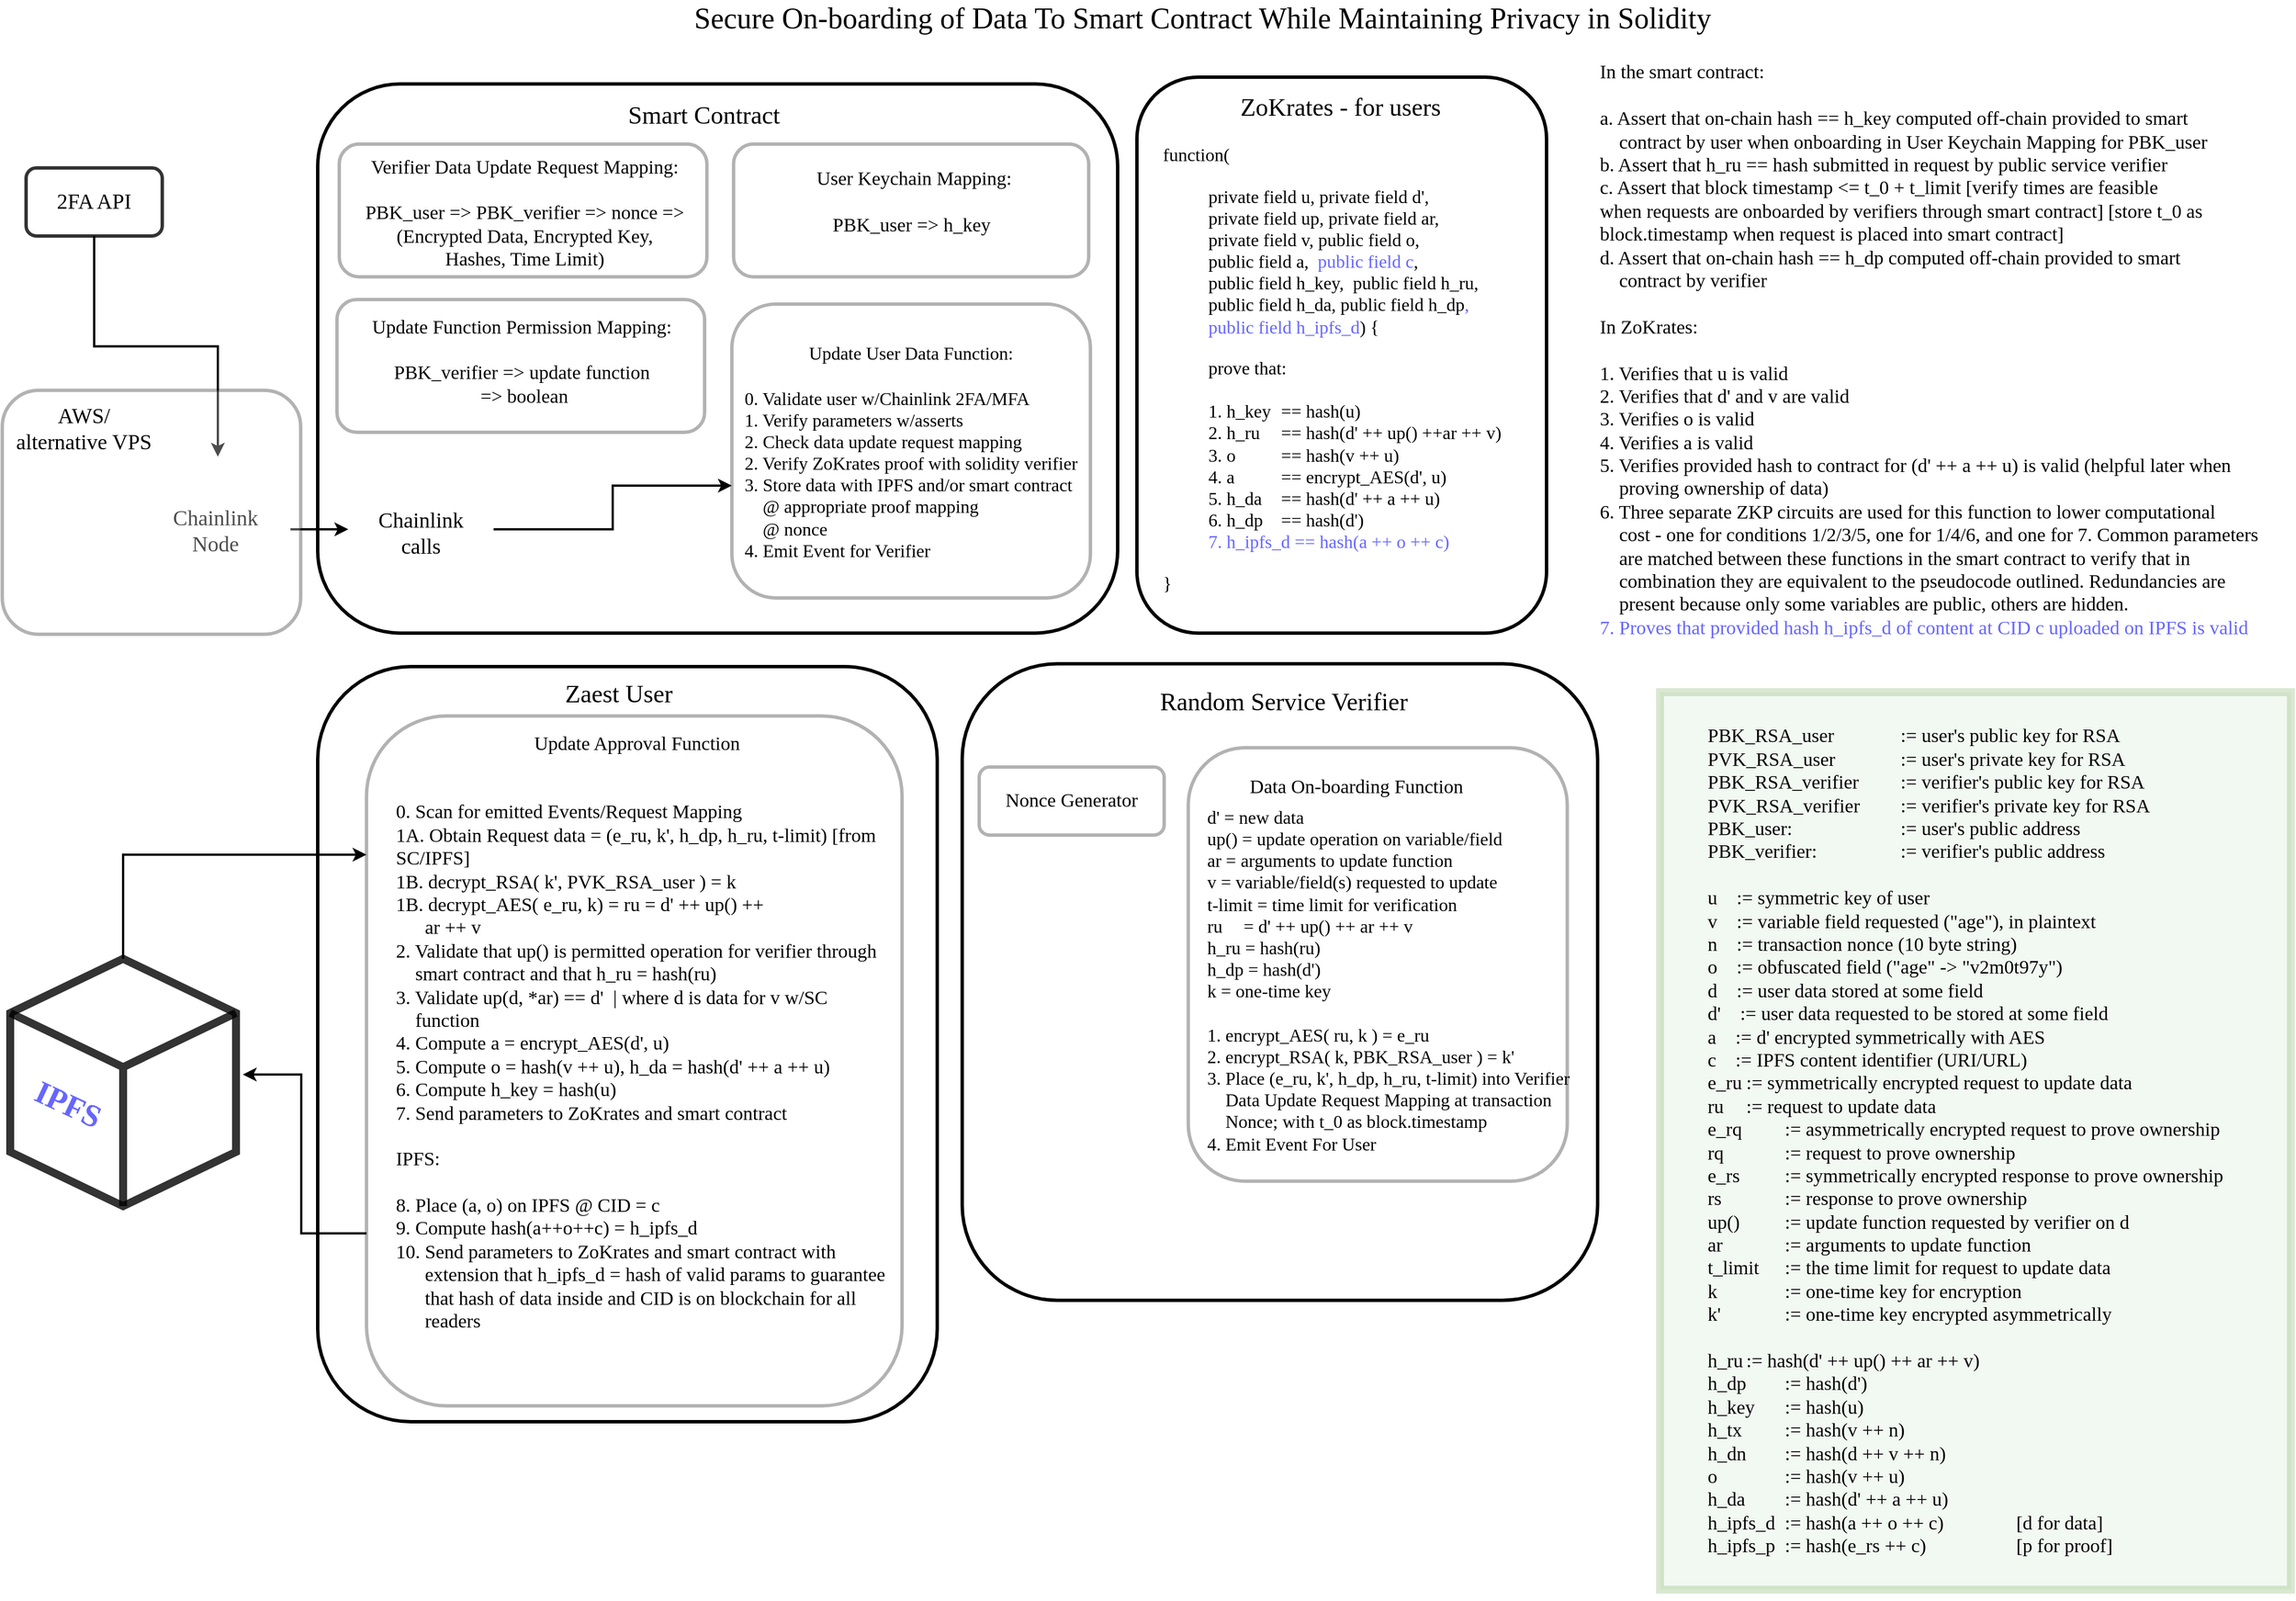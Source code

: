 <mxfile version="20.2.3" pages="4"><diagram id="gutxGoenNFkvb58iTzcp" name="Page-3"><mxGraphModel dx="2302" dy="1386" grid="0" gridSize="10" guides="1" tooltips="1" connect="1" arrows="1" fold="1" page="0" pageScale="1" pageWidth="850" pageHeight="1100" math="0" shadow="0"><root><mxCell id="0"/><mxCell id="1" parent="0"/><mxCell id="7SwTHkZiusaZoAkx_5rP-5" value="" style="rounded=1;whiteSpace=wrap;html=1;strokeWidth=3;" parent="1" vertex="1"><mxGeometry x="-112" y="471.5" width="546" height="665.5" as="geometry"/></mxCell><mxCell id="7SwTHkZiusaZoAkx_5rP-1" value="" style="rounded=1;whiteSpace=wrap;html=1;strokeWidth=3;" parent="1" vertex="1"><mxGeometry x="610" y="-48" width="361" height="490" as="geometry"/></mxCell><mxCell id="7SwTHkZiusaZoAkx_5rP-2" value="" style="rounded=1;whiteSpace=wrap;html=1;strokeWidth=3;" parent="1" vertex="1"><mxGeometry x="-112" y="-42" width="705" height="484" as="geometry"/></mxCell><mxCell id="7SwTHkZiusaZoAkx_5rP-3" value="&lt;div style=&quot;font-size: 26px;&quot; align=&quot;justify&quot;&gt;&lt;font style=&quot;font-size: 26px;&quot;&gt;Secure On-boarding of Data To Smart Contract While Maintaining Privacy in Solidity&lt;br&gt;&lt;/font&gt;&lt;/div&gt;" style="text;html=1;strokeColor=none;fillColor=none;align=center;verticalAlign=middle;whiteSpace=wrap;rounded=0;fontFamily=Garamond;fontSize=11;strokeWidth=3;" parent="1" vertex="1"><mxGeometry x="103" y="-115" width="1130" height="30" as="geometry"/></mxCell><mxCell id="7SwTHkZiusaZoAkx_5rP-4" value="&lt;div style=&quot;font-size: 22px;&quot; align=&quot;justify&quot;&gt;&lt;font style=&quot;font-size: 22px;&quot;&gt;ZoKrates - for users&lt;br&gt;&lt;/font&gt;&lt;/div&gt;" style="text;html=1;strokeColor=none;fillColor=none;align=center;verticalAlign=middle;whiteSpace=wrap;rounded=0;fontFamily=Garamond;fontSize=11;strokeWidth=3;" parent="1" vertex="1"><mxGeometry x="655.25" y="-36" width="269" height="30" as="geometry"/></mxCell><mxCell id="7SwTHkZiusaZoAkx_5rP-6" value="&lt;div style=&quot;font-size: 22px;&quot; align=&quot;justify&quot;&gt;&lt;font style=&quot;font-size: 22px;&quot;&gt;Zaest User&lt;br&gt;&lt;/font&gt;&lt;/div&gt;" style="text;html=1;strokeColor=none;fillColor=none;align=center;verticalAlign=middle;whiteSpace=wrap;rounded=0;fontFamily=Garamond;fontSize=11;strokeWidth=3;" parent="1" vertex="1"><mxGeometry x="-60" y="481" width="427" height="30" as="geometry"/></mxCell><mxCell id="7SwTHkZiusaZoAkx_5rP-7" value="&lt;div style=&quot;font-size: 22px;&quot; align=&quot;justify&quot;&gt;&lt;font style=&quot;font-size: 22px;&quot;&gt;Smart Contract&lt;br&gt;&lt;/font&gt;&lt;/div&gt;" style="text;html=1;strokeColor=none;fillColor=none;align=center;verticalAlign=middle;whiteSpace=wrap;rounded=0;fontFamily=Garamond;fontSize=11;strokeWidth=3;" parent="1" vertex="1"><mxGeometry x="154" y="-29" width="149" height="30" as="geometry"/></mxCell><mxCell id="7SwTHkZiusaZoAkx_5rP-8" value="" style="rounded=1;whiteSpace=wrap;html=1;strokeWidth=3;" parent="1" vertex="1"><mxGeometry x="456" y="469" width="560" height="561" as="geometry"/></mxCell><mxCell id="7SwTHkZiusaZoAkx_5rP-9" value="&lt;div style=&quot;font-size: 22px;&quot; align=&quot;justify&quot;&gt;&lt;font style=&quot;font-size: 22px;&quot;&gt;Random Service Verifier&lt;br&gt;&lt;/font&gt;&lt;/div&gt;" style="text;html=1;strokeColor=none;fillColor=none;align=center;verticalAlign=middle;whiteSpace=wrap;rounded=0;fontFamily=Garamond;fontSize=11;strokeWidth=3;" parent="1" vertex="1"><mxGeometry x="574" y="487.5" width="331" height="30" as="geometry"/></mxCell><mxCell id="7SwTHkZiusaZoAkx_5rP-16" value="" style="rounded=1;whiteSpace=wrap;html=1;fontFamily=Garamond;fontSize=17;strokeWidth=3;opacity=30;" parent="1" vertex="1"><mxGeometry x="-93" y="11" width="324" height="117" as="geometry"/></mxCell><mxCell id="9QwZhzb1JPb1ZLhRvUaT-7" style="edgeStyle=orthogonalEdgeStyle;rounded=0;orthogonalLoop=1;jettySize=auto;html=1;exitX=0;exitY=0.75;exitDx=0;exitDy=0;entryX=1.03;entryY=0.468;entryDx=0;entryDy=0;entryPerimeter=0;strokeWidth=2;" parent="1" source="7SwTHkZiusaZoAkx_5rP-15" target="9QwZhzb1JPb1ZLhRvUaT-1" edge="1"><mxGeometry relative="1" as="geometry"/></mxCell><mxCell id="7SwTHkZiusaZoAkx_5rP-15" value="" style="rounded=1;whiteSpace=wrap;html=1;fontFamily=Garamond;fontSize=17;strokeWidth=3;opacity=30;" parent="1" vertex="1"><mxGeometry x="-69" y="515" width="472" height="608" as="geometry"/></mxCell><mxCell id="7SwTHkZiusaZoAkx_5rP-14" value="&lt;div align=&quot;center&quot;&gt;Verifier Data Update Request Mapping:&lt;/div&gt;&lt;div align=&quot;justify&quot;&gt;&lt;br&gt;&lt;/div&gt;&lt;div align=&quot;center&quot;&gt;PBK_user =&amp;gt; PBK_verifier =&amp;gt; nonce =&amp;gt; (Encrypted Data, Encrypted Key, Hashes, Time Limit)&lt;br&gt;&lt;/div&gt;" style="text;html=1;strokeColor=none;fillColor=none;align=left;verticalAlign=middle;whiteSpace=wrap;rounded=0;fontFamily=Garamond;fontSize=17;opacity=30;strokeWidth=3;" parent="1" vertex="1"><mxGeometry x="-72.5" y="15" width="283" height="113" as="geometry"/></mxCell><mxCell id="7SwTHkZiusaZoAkx_5rP-17" style="edgeStyle=orthogonalEdgeStyle;rounded=0;orthogonalLoop=1;jettySize=auto;html=1;exitX=0.5;exitY=1;exitDx=0;exitDy=0;fontFamily=Garamond;fontSize=17;strokeWidth=3;" parent="1" edge="1"><mxGeometry relative="1" as="geometry"><mxPoint x="459" y="35" as="sourcePoint"/><mxPoint x="459" y="35" as="targetPoint"/></mxGeometry></mxCell><mxCell id="7SwTHkZiusaZoAkx_5rP-18" value="&lt;div style=&quot;font-size: 16px;&quot;&gt;&lt;font style=&quot;font-size: 16px;&quot; data-font-src=&quot;https://fonts.googleapis.com/css?family=mono&quot; face=&quot;Garamond&quot;&gt;&lt;br&gt;&lt;/font&gt;&lt;/div&gt;&lt;div style=&quot;font-size: 16px;&quot;&gt;&lt;font style=&quot;font-size: 16px;&quot; data-font-src=&quot;https://fonts.googleapis.com/css?family=mono&quot; face=&quot;Garamond&quot;&gt;function(&lt;/font&gt;&lt;/div&gt;&lt;blockquote&gt;&lt;div style=&quot;font-size: 16px;&quot;&gt;&lt;font style=&quot;font-size: 16px;&quot; data-font-src=&quot;https://fonts.googleapis.com/css?family=mono&quot; face=&quot;Garamond&quot;&gt;private field u, private field d',&lt;/font&gt;&lt;/div&gt;&lt;div style=&quot;font-size: 16px;&quot;&gt;&lt;font style=&quot;font-size: 16px;&quot; data-font-src=&quot;https://fonts.googleapis.com/css?family=mono&quot; face=&quot;Garamond&quot;&gt;private field up, private field ar, &lt;br&gt;&lt;/font&gt;&lt;/div&gt;&lt;div style=&quot;font-size: 16px;&quot;&gt;&lt;font style=&quot;font-size: 16px;&quot; data-font-src=&quot;https://fonts.googleapis.com/css?family=mono&quot; face=&quot;Garamond&quot;&gt;private field v, public field o, &lt;br&gt;&lt;/font&gt;&lt;/div&gt;&lt;div style=&quot;font-size: 16px;&quot;&gt;&lt;font style=&quot;font-size: 16px;&quot; data-font-src=&quot;https://fonts.googleapis.com/css?family=mono&quot; face=&quot;Garamond&quot;&gt;public field a,&amp;nbsp; &lt;font color=&quot;#6666FF&quot;&gt;public field c&lt;/font&gt;, &lt;br&gt;&lt;/font&gt;&lt;/div&gt;&lt;div style=&quot;font-size: 16px;&quot;&gt;&lt;font style=&quot;font-size: 16px;&quot; data-font-src=&quot;https://fonts.googleapis.com/css?family=mono&quot; face=&quot;Garamond&quot;&gt;public field h_key,&amp;nbsp; public field h_ru, &lt;br&gt;&lt;/font&gt;&lt;/div&gt;&lt;div style=&quot;font-size: 16px;&quot;&gt;&lt;font style=&quot;font-size: 16px;&quot; data-font-src=&quot;https://fonts.googleapis.com/css?family=mono&quot; face=&quot;Garamond&quot;&gt;public field h_da, public field h_dp&lt;font color=&quot;#6666FF&quot;&gt;,&lt;/font&gt;&lt;/font&gt;&lt;/div&gt;&lt;div style=&quot;font-size: 16px;&quot;&gt;&lt;font style=&quot;font-size: 16px;&quot; data-font-src=&quot;https://fonts.googleapis.com/css?family=mono&quot; face=&quot;Garamond&quot;&gt;&lt;font color=&quot;#6666FF&quot;&gt;public field h_ipfs_d&lt;/font&gt;) {&lt;/font&gt;&lt;/div&gt;&lt;/blockquote&gt;&lt;blockquote&gt;&lt;div style=&quot;font-size: 16px;&quot;&gt;&lt;font style=&quot;font-size: 16px;&quot; data-font-src=&quot;https://fonts.googleapis.com/css?family=mono&quot; face=&quot;Garamond&quot;&gt;&lt;span style=&quot;&quot;&gt;&#9;&lt;/span&gt;&lt;span style=&quot;&quot;&gt;&#9;&lt;/span&gt;&lt;span style=&quot;&quot;&gt;&#9;&lt;/span&gt;prove that:&lt;/font&gt;&lt;/div&gt;&lt;div style=&quot;font-size: 16px;&quot;&gt;&lt;font style=&quot;font-size: 16px;&quot; data-font-src=&quot;https://fonts.googleapis.com/css?family=mono&quot; face=&quot;Garamond&quot;&gt;&lt;br&gt;&lt;/font&gt;&lt;/div&gt;&lt;div style=&quot;font-size: 16px;&quot;&gt;&lt;font style=&quot;font-size: 16px;&quot; data-font-src=&quot;https://fonts.googleapis.com/css?family=mono&quot; face=&quot;Garamond&quot;&gt;&lt;span style=&quot;&quot;&gt;&#9;&lt;/span&gt;&lt;span style=&quot;&quot;&gt;&#9;&lt;/span&gt;&lt;span style=&quot;&quot;&gt;&#9;&lt;/span&gt;&lt;span style=&quot;&quot;&gt;&#9;&lt;/span&gt;1. &lt;/font&gt;h_key&lt;span style=&quot;white-space: pre;&quot;&gt;&#9;&lt;/span&gt;== hash(u)&lt;/div&gt;&lt;div style=&quot;font-size: 16px;&quot;&gt;&lt;font style=&quot;font-size: 16px;&quot; data-font-src=&quot;https://fonts.googleapis.com/css?family=mono&quot; face=&quot;Garamond&quot;&gt;&lt;span style=&quot;&quot;&gt;&lt;span style=&quot;&quot;&gt;&lt;/span&gt;&lt;span style=&quot;&quot;&gt;&#9;&lt;/span&gt;&lt;span style=&quot;&quot;&gt;&#9;&lt;/span&gt;&lt;span style=&quot;&quot;&gt;&#9;&lt;/span&gt;&lt;span style=&quot;&quot;&gt;&#9;&lt;/span&gt;2. h_ru&lt;span style=&quot;white-space: pre;&quot;&gt;&#9;&lt;/span&gt;== hash(d' ++ up() ++ar ++ v)&lt;/span&gt;&lt;/font&gt;&lt;/div&gt;&lt;div style=&quot;font-size: 16px;&quot;&gt;&lt;font style=&quot;font-size: 16px;&quot; data-font-src=&quot;https://fonts.googleapis.com/css?family=mono&quot; face=&quot;Garamond&quot;&gt;&lt;span style=&quot;&quot;&gt;&#9;&lt;/span&gt;&lt;span style=&quot;&quot;&gt;&#9;&lt;/span&gt;&lt;span style=&quot;&quot;&gt;&#9;&lt;/span&gt;&lt;span style=&quot;&quot;&gt;&#9;&lt;/span&gt;&lt;span style=&quot;&quot;&gt;&#9;&lt;/span&gt;3. o&lt;span style=&quot;white-space: pre;&quot;&gt;&#9;&lt;/span&gt;&lt;span style=&quot;white-space: pre;&quot;&gt;&#9;&lt;/span&gt;== hash(v ++ u)&lt;/font&gt;&lt;br&gt;&lt;/div&gt;&lt;div style=&quot;font-size: 16px;&quot;&gt;&lt;font style=&quot;font-size: 16px;&quot; data-font-src=&quot;https://fonts.googleapis.com/css?family=mono&quot; face=&quot;Garamond&quot;&gt;&lt;span style=&quot;&quot;&gt;&#9;&lt;/span&gt;&lt;span style=&quot;&quot;&gt;&#9;&lt;/span&gt;&lt;span style=&quot;&quot;&gt;&#9;&lt;/span&gt;&lt;span style=&quot;&quot;&gt;&#9;&lt;/span&gt;&lt;span style=&quot;&quot;&gt;&#9;&lt;/span&gt;4. a&lt;span style=&quot;white-space: pre;&quot;&gt;&#9;&lt;/span&gt;&lt;span style=&quot;white-space: pre;&quot;&gt;&#9;&lt;/span&gt;== encrypt_AES(d', u) &lt;/font&gt;&lt;br&gt;&lt;/div&gt;&lt;div style=&quot;font-size: 16px;&quot;&gt;&lt;font style=&quot;font-size: 16px;&quot; data-font-src=&quot;https://fonts.googleapis.com/css?family=mono&quot; face=&quot;Garamond&quot;&gt;&lt;span style=&quot;&quot;&gt;&#9;&lt;/span&gt;&lt;span style=&quot;&quot;&gt;&#9;&lt;/span&gt;&lt;span style=&quot;&quot;&gt;&#9;&lt;/span&gt;&lt;span style=&quot;&quot;&gt;&#9;&lt;/span&gt;&lt;span style=&quot;&quot;&gt;&#9;&lt;/span&gt;5.&lt;/font&gt;&lt;font style=&quot;font-size: 16px;&quot; data-font-src=&quot;https://fonts.googleapis.com/css?family=mono&quot; face=&quot;Garamond&quot;&gt;&lt;span style=&quot;&quot;&gt; &lt;/span&gt;h_da&lt;span style=&quot;white-space: pre;&quot;&gt;&#9;&lt;/span&gt;== hash(d' ++ a ++ u)&lt;/font&gt;&lt;/div&gt;&lt;div style=&quot;font-size: 16px;&quot;&gt;&lt;font style=&quot;font-size: 16px;&quot; data-font-src=&quot;https://fonts.googleapis.com/css?family=mono&quot; face=&quot;Garamond&quot;&gt;6. h_dp&lt;span style=&quot;white-space: pre;&quot;&gt;&#9;&lt;/span&gt;== hash(d')&lt;/font&gt;&lt;br&gt;&lt;/div&gt;&lt;div style=&quot;font-size: 16px;&quot;&gt;&lt;font style=&quot;font-size: 16px;&quot; data-font-src=&quot;https://fonts.googleapis.com/css?family=mono&quot; face=&quot;Garamond&quot;&gt;&lt;span style=&quot;&quot;&gt;&#9;&lt;/span&gt;&lt;span style=&quot;&quot;&gt;&#9;&lt;/span&gt;&lt;font color=&quot;#6666FF&quot;&gt;7. h_ipfs_d == hash(a ++ o ++ c)&lt;/font&gt;&lt;/font&gt;&lt;br&gt;&lt;/div&gt;&lt;/blockquote&gt;&lt;div style=&quot;font-size: 16px;&quot;&gt;&lt;font style=&quot;font-size: 16px;&quot; data-font-src=&quot;https://fonts.googleapis.com/css?family=mono&quot; face=&quot;Garamond&quot;&gt;}&lt;br&gt;&lt;/font&gt;&lt;/div&gt;&lt;div style=&quot;font-size: 16px;&quot;&gt;&lt;font style=&quot;font-size: 16px;&quot; data-font-src=&quot;https://fonts.googleapis.com/css?family=mono&quot; face=&quot;Garamond&quot;&gt;&lt;br&gt;&lt;/font&gt;&lt;/div&gt;" style="text;html=1;strokeColor=none;fillColor=none;align=left;verticalAlign=middle;whiteSpace=wrap;rounded=0;fontFamily=Garamond;fontSize=17;opacity=30;strokeWidth=3;" parent="1" vertex="1"><mxGeometry x="631" y="6" width="394" height="406" as="geometry"/></mxCell><mxCell id="7SwTHkZiusaZoAkx_5rP-19" value="" style="rounded=1;whiteSpace=wrap;html=1;fontFamily=Garamond;fontSize=17;strokeWidth=3;opacity=30;" parent="1" vertex="1"><mxGeometry x="655.25" y="543" width="334" height="382" as="geometry"/></mxCell><mxCell id="7SwTHkZiusaZoAkx_5rP-20" value="&lt;div style=&quot;font-size: 16px;&quot;&gt;&lt;font style=&quot;font-size: 16px;&quot;&gt;d'&lt;span style=&quot;&quot;&gt;&#9;&lt;/span&gt;= new data &lt;br&gt;&lt;/font&gt;&lt;/div&gt;&lt;div style=&quot;font-size: 16px;&quot;&gt;&lt;font style=&quot;font-size: 16px;&quot;&gt;up&lt;span style=&quot;&quot;&gt;()&#9;&lt;/span&gt;= update operation on variable/field&lt;/font&gt;&lt;/div&gt;&lt;div style=&quot;font-size: 16px;&quot;&gt;&lt;font style=&quot;font-size: 16px;&quot;&gt;ar = arguments to update function&lt;br&gt;&lt;/font&gt;&lt;/div&gt;&lt;div style=&quot;font-size: 16px;&quot;&gt;&lt;font style=&quot;font-size: 16px;&quot;&gt;v&lt;span style=&quot;&quot;&gt;&#9;&lt;/span&gt;= variable/field(s) requested to update&lt;/font&gt;&lt;/div&gt;&lt;div style=&quot;font-size: 16px;&quot;&gt;&lt;font style=&quot;font-size: 16px;&quot;&gt;t-limit = time limit for verification&lt;br&gt;&lt;/font&gt;&lt;/div&gt;&lt;div style=&quot;font-size: 16px;&quot;&gt;&lt;font style=&quot;font-size: 16px;&quot;&gt;ru&lt;span style=&quot;white-space: pre;&quot;&gt;&#9;&lt;/span&gt;= d' ++ up() ++ ar ++ v&lt;br&gt;&lt;/font&gt;&lt;/div&gt;&lt;div style=&quot;font-size: 16px;&quot;&gt;h_ru = hash(ru)&lt;/div&gt;&lt;div style=&quot;font-size: 16px;&quot;&gt;h_dp = hash(d')&lt;br&gt;&lt;/div&gt;&lt;div style=&quot;font-size: 16px;&quot;&gt;k = one-time key&lt;br&gt;&lt;/div&gt;&lt;div style=&quot;font-size: 16px;&quot;&gt;&lt;font style=&quot;font-size: 16px;&quot;&gt;&lt;br&gt;&lt;/font&gt;&lt;/div&gt;&lt;div style=&quot;font-size: 16px;&quot;&gt;&lt;font style=&quot;font-size: 16px;&quot;&gt;1. encrypt_AES( ru, &lt;/font&gt;&lt;font style=&quot;font-size: 16px;&quot;&gt;&lt;font style=&quot;font-size: 16px;&quot;&gt;&lt;span style=&quot;&quot;&gt;&lt;/span&gt;k &lt;/font&gt;) = e_ru&lt;br&gt;&lt;/font&gt;&lt;/div&gt;&lt;div style=&quot;font-size: 16px;&quot;&gt;&lt;font style=&quot;font-size: 16px;&quot;&gt;2. encrypt_RSA( k, PBK_RSA_user ) = k'&lt;br&gt;&lt;/font&gt;&lt;/div&gt;&lt;div style=&quot;font-size: 16px;&quot;&gt;&lt;font style=&quot;font-size: 16px;&quot;&gt;3. Place (e_ru, k', h_dp, h_ru, t-limit) into Verifier&amp;nbsp;&amp;nbsp; &lt;br&gt;&lt;/font&gt;&lt;/div&gt;&lt;div style=&quot;font-size: 16px;&quot;&gt;&lt;font style=&quot;font-size: 16px;&quot;&gt;&amp;nbsp;&amp;nbsp;&amp;nbsp; Data Update Request Mapping at transaction&lt;/font&gt;&lt;/div&gt;&lt;div style=&quot;font-size: 16px;&quot;&gt;&lt;font style=&quot;font-size: 16px;&quot;&gt;&amp;nbsp;&amp;nbsp;&amp;nbsp; Nonce; with t_0 as block.timestamp &lt;br&gt;&lt;/font&gt;&lt;/div&gt;&lt;div style=&quot;font-size: 16px;&quot;&gt;&lt;font style=&quot;font-size: 16px;&quot;&gt;4. Emit Event For User &lt;br&gt;&lt;/font&gt;&lt;/div&gt;&lt;div style=&quot;font-size: 16px;&quot;&gt;&lt;font style=&quot;font-size: 16px;&quot;&gt;&lt;br&gt;&lt;/font&gt;&lt;/div&gt;&lt;div style=&quot;font-size: 16px;&quot;&gt;&lt;font style=&quot;font-size: 16px;&quot;&gt;&lt;br&gt;&lt;/font&gt;&lt;/div&gt;" style="text;html=1;strokeColor=none;fillColor=none;align=left;verticalAlign=middle;whiteSpace=wrap;rounded=0;fontFamily=Garamond;fontSize=17;opacity=30;strokeWidth=3;" parent="1" vertex="1"><mxGeometry x="670" y="587" width="343" height="360" as="geometry"/></mxCell><mxCell id="7SwTHkZiusaZoAkx_5rP-21" value="&lt;font style=&quot;font-size: 17px;&quot; face=&quot;Garamond&quot;&gt;&lt;font color=&quot;#000000&quot;&gt;Data On-boarding Function&lt;/font&gt;&lt;br&gt;&lt;/font&gt;" style="text;html=1;strokeColor=none;fillColor=none;align=center;verticalAlign=middle;whiteSpace=wrap;rounded=0;fontFamily=Courier New;fontSize=15;opacity=30;strokeWidth=3;" parent="1" vertex="1"><mxGeometry x="698.25" y="563" width="211" height="30" as="geometry"/></mxCell><mxCell id="7SwTHkZiusaZoAkx_5rP-22" value="&lt;div&gt;0. &lt;span style=&quot;&quot;&gt;&#9;&lt;/span&gt;Scan for emitted Events/Request Mapping&lt;/div&gt;&lt;div&gt;1A. &lt;span style=&quot;&quot;&gt;&#9;&lt;/span&gt;Obtain Request data = (e_ru, k', h_dp, h_ru, t-limit) [from SC/IPFS]&lt;/div&gt;&lt;div&gt;1B. decrypt_RSA( k', PVK_RSA_user ) = k&lt;br&gt;&lt;/div&gt;&lt;div&gt;1B.&amp;nbsp;&lt;span style=&quot;&quot;&gt;&lt;/span&gt;decrypt_AES( e_ru, k) = ru = d' ++ up() ++ &lt;br&gt;&lt;/div&gt;&lt;div&gt;&amp;nbsp;&amp;nbsp;&amp;nbsp;&amp;nbsp;&amp;nbsp; ar ++ v&lt;br&gt;&lt;/div&gt;&lt;div&gt;2.&lt;span style=&quot;&quot;&gt;&#9;&lt;/span&gt;Validate that up() is permitted operation for verifier through&amp;nbsp;&amp;nbsp; &lt;br&gt;&lt;/div&gt;&lt;div&gt;&amp;nbsp;&amp;nbsp;&amp;nbsp; &lt;span style=&quot;&quot;&gt;&#9;&lt;/span&gt;smart contract and that h_ru = hash(ru)&lt;div&gt;3.&lt;span style=&quot;&quot;&gt;&#9;&lt;/span&gt;Validate up(d, *ar) == d'&amp;nbsp; | where d is data for v w/SC &lt;br&gt;&lt;/div&gt;&lt;div&gt;&amp;nbsp;&amp;nbsp;&amp;nbsp; function&lt;br&gt;&lt;/div&gt;&lt;/div&gt;&lt;div&gt;4.&lt;span style=&quot;&quot;&gt;&#9;&lt;/span&gt;Compute a = encrypt_AES(d', u)&lt;/div&gt;&lt;div&gt;5.&lt;span style=&quot;&quot;&gt;&#9;&lt;/span&gt;Compute o = hash(v ++ u), h_da = hash(d' ++ a ++ u)&lt;/div&gt;&lt;div&gt;6. &lt;span style=&quot;&quot;&gt;&#9;&lt;/span&gt;Compute h_key = hash(u)&lt;br&gt;&lt;/div&gt;7. &lt;font style=&quot;font-size: 17px;&quot;&gt;Send parameters to ZoKrates and smart contract&lt;/font&gt;&lt;div&gt;&lt;br&gt;&lt;/div&gt;&lt;div&gt;&lt;font style=&quot;font-size: 17px;&quot;&gt;IPFS:&lt;br&gt;&lt;/font&gt;&lt;/div&gt;&lt;div&gt;&lt;font style=&quot;font-size: 17px;&quot;&gt;&lt;br&gt;&lt;/font&gt;&lt;/div&gt;&lt;div&gt;&lt;div style=&quot;&quot;&gt;&lt;font style=&quot;font-size: 17px;&quot;&gt;8. Place &lt;/font&gt;&lt;font style=&quot;font-size: 17px;&quot;&gt;(a, o) on IPFS @ CID = c&lt;br&gt;&lt;/font&gt;&lt;/div&gt;&lt;div style=&quot;&quot;&gt;&lt;font style=&quot;font-size: 17px;&quot;&gt;9. Compute hash(a++o++c) = h_ipfs_d&lt;br&gt;&lt;/font&gt;&lt;/div&gt;&lt;div style=&quot;&quot;&gt;&lt;font style=&quot;font-size: 17px;&quot;&gt;10. &lt;/font&gt;&lt;font style=&quot;font-size: 17px;&quot;&gt;&lt;font style=&quot;font-size: 17px;&quot;&gt;Send parameters to ZoKrates and smart contract&lt;/font&gt; with &lt;br&gt;&lt;/font&gt;&lt;/div&gt;&lt;div style=&quot;&quot;&gt;&lt;font style=&quot;font-size: 17px;&quot;&gt;&amp;nbsp;&amp;nbsp;&amp;nbsp;&amp;nbsp;&amp;nbsp; extension that h_ipfs_d = hash of valid params to guarantee &lt;br&gt;&lt;/font&gt;&lt;/div&gt;&lt;div style=&quot;&quot;&gt;&lt;font style=&quot;font-size: 17px;&quot;&gt;&amp;nbsp;&amp;nbsp;&amp;nbsp;&amp;nbsp;&amp;nbsp; that hash of data inside and CID is on blockchain for all &lt;br&gt;&lt;/font&gt;&lt;/div&gt;&lt;div style=&quot;&quot;&gt;&lt;font style=&quot;font-size: 17px;&quot;&gt;&amp;nbsp;&amp;nbsp;&amp;nbsp;&amp;nbsp;&amp;nbsp; readers&lt;br&gt;&lt;/font&gt;&lt;/div&gt;&lt;div style=&quot;&quot;&gt;&lt;br&gt;&lt;/div&gt;&lt;font style=&quot;font-size: 16px;&quot;&gt;&lt;span style=&quot;&quot;&gt;&#9;&lt;/span&gt;&lt;/font&gt;&lt;/div&gt;&lt;div&gt;&lt;br&gt;&lt;/div&gt;&lt;div&gt;&lt;br&gt;&lt;/div&gt;" style="text;html=1;strokeColor=none;fillColor=none;align=left;verticalAlign=middle;whiteSpace=wrap;rounded=0;fontFamily=Garamond;fontSize=17;opacity=30;strokeWidth=3;" parent="1" vertex="1"><mxGeometry x="-45" y="624" width="445" height="461.25" as="geometry"/></mxCell><mxCell id="7SwTHkZiusaZoAkx_5rP-23" value="&lt;font style=&quot;font-size: 17px;&quot; face=&quot;Garamond&quot;&gt;&lt;font color=&quot;#000000&quot;&gt;Update Approval Function&lt;/font&gt;&lt;br&gt;&lt;/font&gt;" style="text;html=1;strokeColor=none;fillColor=none;align=center;verticalAlign=middle;whiteSpace=wrap;rounded=0;fontFamily=Courier New;fontSize=15;opacity=30;strokeWidth=3;" parent="1" vertex="1"><mxGeometry x="64" y="525" width="211" height="30" as="geometry"/></mxCell><mxCell id="7SwTHkZiusaZoAkx_5rP-24" value="" style="rounded=1;whiteSpace=wrap;html=1;fontFamily=Garamond;fontSize=17;strokeWidth=3;opacity=30;" parent="1" vertex="1"><mxGeometry x="-95" y="148" width="324" height="117" as="geometry"/></mxCell><mxCell id="7SwTHkZiusaZoAkx_5rP-25" value="&lt;div align=&quot;center&quot;&gt;Update Function Permission Mapping:&lt;/div&gt;&lt;div align=&quot;justify&quot;&gt;&lt;br&gt;&lt;/div&gt;&lt;div align=&quot;center&quot;&gt;PBK_verifier =&amp;gt; update function &lt;br&gt;&lt;/div&gt;&lt;div align=&quot;center&quot;&gt;&amp;nbsp;=&amp;gt; boolean&lt;/div&gt;&lt;div align=&quot;center&quot;&gt;&amp;nbsp;&lt;br&gt;&lt;/div&gt;" style="text;html=1;strokeColor=none;fillColor=none;align=left;verticalAlign=middle;whiteSpace=wrap;rounded=0;fontFamily=Garamond;fontSize=17;opacity=30;strokeWidth=3;" parent="1" vertex="1"><mxGeometry x="-66.5" y="156" width="356" height="113" as="geometry"/></mxCell><mxCell id="7SwTHkZiusaZoAkx_5rP-27" value="&lt;div style=&quot;font-size: 16px;&quot;&gt;&lt;font style=&quot;font-size: 16px;&quot;&gt;Update User Data Function:&lt;/font&gt;&lt;/div&gt;&lt;br&gt;&lt;div style=&quot;font-size: 16px;&quot;&gt;&lt;div align=&quot;left&quot;&gt;0. Validate user w/Chainlink 2FA/MFA&lt;br&gt;&lt;/div&gt;&lt;div align=&quot;left&quot;&gt;1. Verify parameters w/asserts&lt;/div&gt;&lt;div align=&quot;left&quot;&gt;2. Check data update request mapping&lt;br&gt;&lt;/div&gt;&lt;div align=&quot;left&quot;&gt;2. Verify ZoKrates proof with solidity verifier&lt;/div&gt;&lt;div align=&quot;left&quot;&gt;3. Store data with IPFS and/or smart contract&lt;br&gt;&lt;/div&gt;&lt;div align=&quot;left&quot;&gt;&amp;nbsp;&amp;nbsp;&amp;nbsp; @ appropriate proof mapping&lt;/div&gt;&lt;div align=&quot;left&quot;&gt;&amp;nbsp; &amp;nbsp; @ nonce &amp;nbsp; &lt;br&gt;&lt;/div&gt;&lt;div align=&quot;left&quot;&gt;4. Emit Event for Verifier&lt;br&gt;&lt;/div&gt;&lt;font style=&quot;font-size: 16px;&quot;&gt;&lt;/font&gt;&lt;/div&gt;" style="rounded=1;whiteSpace=wrap;html=1;fontFamily=Garamond;fontSize=17;strokeWidth=3;opacity=30;" parent="1" vertex="1"><mxGeometry x="253" y="152" width="316" height="259" as="geometry"/></mxCell><mxCell id="7SwTHkZiusaZoAkx_5rP-28" value="&lt;div&gt;In the smart contract:&lt;br&gt;&lt;/div&gt;&lt;div&gt;&lt;br&gt;&lt;/div&gt;&lt;div&gt;a. Assert that on-chain hash == h_key computed off-chain provided to smart &lt;br&gt;&lt;/div&gt;&lt;div&gt;&amp;nbsp;&amp;nbsp;&amp;nbsp; contract by user when onboarding in User Keychain Mapping for PBK_user&lt;/div&gt;&lt;div&gt;b. Assert that h_ru == hash submitted in request by public service verifier&lt;/div&gt;&lt;div&gt;c. Assert that block timestamp &amp;lt;= t_0 + t_limit [verify times are feasible&lt;/div&gt;&lt;div&gt;when requests are onboarded by verifiers through smart contract] [store t_0 as &lt;br&gt;&lt;/div&gt;&lt;div&gt;block.timestamp when request is placed into smart contract] &lt;br&gt;&lt;/div&gt;&lt;div&gt;d. Assert that on-chain hash == h_dp computed off-chain provided to smart &lt;br&gt;&lt;/div&gt;&lt;div&gt;&amp;nbsp;&amp;nbsp;&amp;nbsp; contract by verifier&lt;br&gt;&lt;/div&gt;&lt;div&gt;&amp;nbsp;&amp;nbsp; &lt;br&gt;&lt;/div&gt;&lt;div&gt;In ZoKrates:&lt;/div&gt;&lt;div&gt;&lt;br&gt;&lt;/div&gt;&lt;div&gt;1. Verifies that u is valid&lt;/div&gt;&lt;div&gt;2. Verifies that d' and v are valid&lt;br&gt;&lt;/div&gt;&lt;div&gt;3. Verifies o is valid&lt;/div&gt;&lt;div&gt;4. Verifies a is valid&lt;/div&gt;&lt;div&gt;5. Verifies provided hash to contract for (d' ++ a ++ u) is valid (helpful later when &lt;br&gt;&lt;/div&gt;&lt;div&gt;&amp;nbsp;&amp;nbsp;&amp;nbsp; proving ownership of data)&lt;/div&gt;&lt;div&gt;6. Three separate ZKP circuits are used for this function to lower computational&lt;/div&gt;&lt;div&gt;&amp;nbsp; &amp;nbsp; cost - one for conditions 1/2/3/5, one for 1/4/6, and one for 7. Common parameters&lt;/div&gt;&lt;div&gt;&amp;nbsp; &amp;nbsp; are matched between these functions in the smart contract to verify that in &lt;br&gt;&lt;/div&gt;&lt;div&gt;&amp;nbsp;&amp;nbsp;&amp;nbsp; combination they are equivalent to the pseudocode outlined. Redundancies are &lt;br&gt;&lt;/div&gt;&lt;div&gt;&amp;nbsp;&amp;nbsp;&amp;nbsp; present because only some variables are public, others are hidden.&lt;br&gt;&lt;/div&gt;&lt;div&gt;&lt;font color=&quot;#6666FF&quot;&gt;7. Proves that provided hash h_ipfs_d of content at CID c uploaded on IPFS is valid&lt;/font&gt;&lt;br&gt;&lt;/div&gt;&lt;div&gt;&amp;nbsp;&lt;br&gt;&lt;/div&gt;" style="text;html=1;strokeColor=none;fillColor=none;align=left;verticalAlign=middle;whiteSpace=wrap;rounded=0;fontFamily=Garamond;fontSize=17;opacity=30;" parent="1" vertex="1"><mxGeometry x="1016" y="-85" width="596" height="575" as="geometry"/></mxCell><mxCell id="oHC_ABKZOKsDdMoycvLs-3" value="" style="rounded=1;whiteSpace=wrap;html=1;fontFamily=Garamond;fontSize=17;strokeWidth=3;opacity=30;" parent="1" vertex="1"><mxGeometry x="254.5" y="11" width="313" height="117" as="geometry"/></mxCell><mxCell id="oHC_ABKZOKsDdMoycvLs-1" value="&lt;div align=&quot;center&quot;&gt;&lt;span style=&quot;white-space: pre;&quot;&gt; User Keychain &lt;/span&gt;Mapping:&lt;/div&gt;&lt;div align=&quot;center&quot;&gt;&lt;br&gt;&lt;/div&gt;&lt;div align=&quot;center&quot;&gt;PBK_user =&amp;gt; h_key&lt;br&gt;&lt;/div&gt;" style="text;html=1;strokeColor=none;fillColor=none;align=center;verticalAlign=middle;whiteSpace=wrap;rounded=0;fontFamily=Garamond;fontSize=17;opacity=30;strokeWidth=3;" parent="1" vertex="1"><mxGeometry x="289.5" y="5.5" width="243" height="113" as="geometry"/></mxCell><mxCell id="UabMJKs7mo_uqgRaD3lA-4" style="edgeStyle=orthogonalEdgeStyle;rounded=0;orthogonalLoop=1;jettySize=auto;html=1;exitX=1;exitY=0.5;exitDx=0;exitDy=0;fontSize=24;strokeWidth=2;" parent="1" source="avao_6u6oPSIEuXbCkvv-1" target="7SwTHkZiusaZoAkx_5rP-27" edge="1"><mxGeometry relative="1" as="geometry"><Array as="points"><mxPoint x="148" y="351"/><mxPoint x="148" y="312"/></Array></mxGeometry></mxCell><mxCell id="avao_6u6oPSIEuXbCkvv-1" value="" style="shape=image;html=1;verticalAlign=top;verticalLabelPosition=bottom;imageAspect=0;aspect=fixed;image=https://cdn1.iconfinder.com/data/icons/bootstrap-vol-3/16/hexagon-128.png;rounded=1;fontFamily=Garamond;fontSize=12;strokeWidth=3;opacity=80;imageBackground=none;" parent="1" vertex="1"><mxGeometry x="-85" y="286.5" width="128" height="128" as="geometry"/></mxCell><mxCell id="UabMJKs7mo_uqgRaD3lA-3" style="edgeStyle=orthogonalEdgeStyle;rounded=0;orthogonalLoop=1;jettySize=auto;html=1;exitX=1;exitY=0.5;exitDx=0;exitDy=0;fontSize=24;strokeWidth=2;" parent="1" source="avao_6u6oPSIEuXbCkvv-2" target="avao_6u6oPSIEuXbCkvv-1" edge="1"><mxGeometry relative="1" as="geometry"/></mxCell><mxCell id="avao_6u6oPSIEuXbCkvv-2" value="" style="shape=image;html=1;verticalAlign=top;verticalLabelPosition=bottom;imageAspect=0;aspect=fixed;image=https://cdn1.iconfinder.com/data/icons/bootstrap-vol-3/16/hexagon-128.png;rounded=1;fontFamily=Garamond;fontSize=12;strokeWidth=3;opacity=80;" parent="1" vertex="1"><mxGeometry x="-264" y="286.5" width="128" height="128" as="geometry"/></mxCell><mxCell id="avao_6u6oPSIEuXbCkvv-3" style="edgeStyle=orthogonalEdgeStyle;rounded=0;orthogonalLoop=1;jettySize=auto;html=1;exitX=0.5;exitY=1;exitDx=0;exitDy=0;entryX=0.5;entryY=0;entryDx=0;entryDy=0;fontFamily=Garamond;fontSize=19;strokeWidth=2;" parent="1" source="avao_6u6oPSIEuXbCkvv-4" target="avao_6u6oPSIEuXbCkvv-2" edge="1"><mxGeometry relative="1" as="geometry"/></mxCell><mxCell id="avao_6u6oPSIEuXbCkvv-4" value="2FA API" style="rounded=1;whiteSpace=wrap;html=1;fontFamily=Garamond;fontSize=19;strokeWidth=3;opacity=80;" parent="1" vertex="1"><mxGeometry x="-369" y="32" width="120" height="60" as="geometry"/></mxCell><mxCell id="UabMJKs7mo_uqgRaD3lA-1" value="&lt;div&gt;&lt;font style=&quot;font-size: 19px;&quot;&gt;Chainlink&lt;/font&gt;&lt;/div&gt;&lt;div&gt;&lt;font style=&quot;font-size: 19px;&quot;&gt;calls&lt;br&gt;&lt;/font&gt;&lt;/div&gt;" style="text;html=1;strokeColor=none;fillColor=none;align=center;verticalAlign=middle;whiteSpace=wrap;rounded=0;fontFamily=Garamond;fontSize=12;opacity=80;strokeWidth=3;" parent="1" vertex="1"><mxGeometry x="-59" y="329.75" width="76" height="48.5" as="geometry"/></mxCell><mxCell id="UabMJKs7mo_uqgRaD3lA-2" value="&lt;div&gt;&lt;font style=&quot;font-size: 19px;&quot;&gt;Chainlink&lt;/font&gt;&lt;/div&gt;&lt;div&gt;&lt;font style=&quot;font-size: 19px;&quot;&gt;Node&lt;br&gt;&lt;/font&gt;&lt;/div&gt;" style="text;html=1;strokeColor=none;fillColor=none;align=center;verticalAlign=middle;whiteSpace=wrap;rounded=0;fontFamily=Garamond;fontSize=12;opacity=80;strokeWidth=3;" parent="1" vertex="1"><mxGeometry x="-240" y="327.88" width="76" height="48.5" as="geometry"/></mxCell><mxCell id="BIqQ723-1AVQg34q4qFi-1" value="" style="rounded=1;whiteSpace=wrap;html=1;fontFamily=Garamond;fontSize=19;strokeWidth=3;opacity=30;" parent="1" vertex="1"><mxGeometry x="-390" y="228" width="263" height="215" as="geometry"/></mxCell><mxCell id="BIqQ723-1AVQg34q4qFi-2" value="&lt;div&gt;&lt;font style=&quot;font-size: 19px;&quot;&gt;AWS/&lt;/font&gt;&lt;/div&gt;&lt;div&gt;&lt;font style=&quot;font-size: 19px;&quot;&gt;alternative VPS&lt;br&gt;&lt;/font&gt;&lt;/div&gt;" style="text;html=1;strokeColor=none;fillColor=none;align=center;verticalAlign=middle;whiteSpace=wrap;rounded=0;fontFamily=Garamond;fontSize=12;opacity=80;strokeWidth=3;" parent="1" vertex="1"><mxGeometry x="-381" y="234" width="126" height="56" as="geometry"/></mxCell><mxCell id="9QwZhzb1JPb1ZLhRvUaT-5" style="edgeStyle=orthogonalEdgeStyle;rounded=0;orthogonalLoop=1;jettySize=auto;html=1;exitX=0.5;exitY=0;exitDx=0;exitDy=0;exitPerimeter=0;entryX=0;entryY=0.201;entryDx=0;entryDy=0;entryPerimeter=0;strokeWidth=2;" parent="1" source="9QwZhzb1JPb1ZLhRvUaT-1" target="7SwTHkZiusaZoAkx_5rP-15" edge="1"><mxGeometry relative="1" as="geometry"/></mxCell><mxCell id="9QwZhzb1JPb1ZLhRvUaT-1" value="" style="html=1;whiteSpace=wrap;shape=isoCube2;backgroundOutline=1;isoAngle=15;rounded=1;fontFamily=Garamond;fontSize=19;strokeWidth=7;opacity=80;" parent="1" vertex="1"><mxGeometry x="-383" y="729" width="199" height="218" as="geometry"/></mxCell><mxCell id="9QwZhzb1JPb1ZLhRvUaT-2" value="&lt;font data-font-src=&quot;https://fonts.googleapis.com/css?family=mono&quot; face=&quot;Garamond&quot; color=&quot;#6666FF&quot;&gt;&lt;b&gt;&lt;font style=&quot;font-size: 28px;&quot;&gt;IPFS&lt;/font&gt;&lt;/b&gt;&lt;/font&gt;" style="text;html=1;strokeColor=none;fillColor=none;align=center;verticalAlign=middle;whiteSpace=wrap;rounded=0;fontFamily=Garamond;fontSize=19;opacity=80;rotation=25;strokeWidth=3;" parent="1" vertex="1"><mxGeometry x="-353" y="842" width="43.25" height="30" as="geometry"/></mxCell><mxCell id="DozeQNEbcGBBSV2c_9aV-1" value="&lt;font style=&quot;font-size: 17px;&quot;&gt;Nonce Generator&lt;br&gt;&lt;/font&gt;" style="rounded=1;whiteSpace=wrap;html=1;fontFamily=Garamond;fontSize=15;strokeWidth=3;opacity=30;" parent="1" vertex="1"><mxGeometry x="471" y="560" width="163" height="60" as="geometry"/></mxCell><mxCell id="8VK2LWHrPGP-qYt63gEu-1" value="&lt;br&gt;&lt;blockquote&gt;PBK_RSA_user &amp;nbsp;&amp;nbsp; &amp;nbsp;&amp;nbsp;&amp;nbsp; &lt;span style=&quot;white-space: pre;&quot;&gt;&#9;&lt;/span&gt;:= user's public key for RSA&lt;br&gt;PVK_RSA_user&amp;nbsp;&amp;nbsp; &amp;nbsp;&amp;nbsp;&amp;nbsp; &amp;nbsp;&lt;span style=&quot;white-space: pre;&quot;&gt;&#9;&lt;/span&gt;:= user's private key for RSA&lt;br&gt;PBK_RSA_verifier&lt;span style=&quot;white-space: pre;&quot;&gt;&#9;&lt;span style=&quot;white-space: pre;&quot;&gt;&#9;&lt;/span&gt;&lt;/span&gt;:= verifier's public key for RSA&lt;br&gt;PVK_RSA_verifier&lt;span style=&quot;white-space: pre;&quot;&gt;&#9;&lt;/span&gt;:= verifier's private key for RSA&lt;br&gt;PBK_user:&amp;nbsp;&amp;nbsp; &amp;nbsp;&amp;nbsp;&amp;nbsp; &lt;span style=&quot;white-space: pre;&quot;&gt;&#9;&lt;/span&gt;&lt;span style=&quot;white-space: pre;&quot;&gt;&#9;&lt;/span&gt;:= user's public address&lt;br&gt;PBK_verifier:&amp;nbsp;&amp;nbsp; &amp;nbsp;&amp;nbsp;&amp;nbsp; &amp;nbsp;&lt;span style=&quot;white-space: pre;&quot;&gt;&#9;&lt;/span&gt;&lt;span style=&quot;white-space: pre;&quot;&gt;&#9;&lt;/span&gt;:= verifier's public address&lt;br&gt;&lt;br&gt;u&amp;nbsp;&amp;nbsp; &amp;nbsp;:= symmetric key of user&lt;br&gt;v&amp;nbsp;&amp;nbsp; &amp;nbsp;:= variable field requested (&quot;age&quot;), in plaintext&lt;br&gt;n&amp;nbsp;&amp;nbsp; &amp;nbsp;:= transaction nonce (10 byte string)&lt;br&gt;o&amp;nbsp;&amp;nbsp; &amp;nbsp;:= obfuscated field (&quot;age&quot; -&amp;gt; &quot;v2m0t97y&quot;)&lt;br&gt;d&amp;nbsp;&amp;nbsp; &amp;nbsp;:= user data stored at some field&lt;br&gt;d'&amp;nbsp;&amp;nbsp; &amp;nbsp;:= user data requested to be stored at some field&lt;br&gt;a&amp;nbsp;&amp;nbsp; &amp;nbsp;:= d' encrypted symmetrically with AES&lt;br&gt;c&amp;nbsp;&amp;nbsp; &amp;nbsp;:= IPFS content identifier (URI/URL)&lt;br&gt;e_ru&lt;span style=&quot;white-space: pre;&quot;&gt;&#9;&lt;/span&gt;:= symmetrically encrypted request to update data&lt;br&gt;ru&amp;nbsp;&amp;nbsp;&amp;nbsp; &lt;span style=&quot;white-space: pre;&quot;&gt;&#9;&lt;/span&gt;:= request to update data&lt;br&gt;e_rq&lt;span style=&quot;white-space: pre;&quot;&gt;&#9;&lt;/span&gt;&lt;span style=&quot;white-space: pre;&quot;&gt;&#9;&lt;/span&gt;:= asymmetrically encrypted request to prove ownership&lt;br&gt;rq&lt;span style=&quot;white-space: pre;&quot;&gt;&#9;&lt;/span&gt;&lt;span style=&quot;white-space: pre;&quot;&gt;&#9;&lt;/span&gt;:= request to prove ownership&lt;br&gt;e_rs&lt;span style=&quot;white-space: pre;&quot;&gt;&#9;&lt;/span&gt;&lt;span style=&quot;white-space: pre;&quot;&gt;&#9;&lt;/span&gt;:= symmetrically encrypted response to prove ownership&lt;br&gt;rs&lt;span style=&quot;white-space: pre;&quot;&gt;&#9;&lt;/span&gt;&lt;span style=&quot;white-space: pre;&quot;&gt;&#9;&lt;/span&gt;:= response to prove ownership&lt;br&gt;up()&lt;span style=&quot;white-space: pre;&quot;&gt;&#9;&lt;/span&gt;&lt;span style=&quot;white-space: pre;&quot;&gt;&#9;&lt;/span&gt;:= update function requested by verifier on d&lt;br&gt;ar&lt;span style=&quot;white-space: pre;&quot;&gt;&#9;&lt;/span&gt;&lt;span style=&quot;white-space: pre;&quot;&gt;&#9;&lt;/span&gt;:= arguments to update function &lt;br&gt;t_limit&lt;span style=&quot;white-space: pre;&quot;&gt;&#9;&lt;/span&gt;:= the time limit for request to update data&lt;br&gt;k&lt;span style=&quot;white-space: pre;&quot;&gt;&#9;&lt;/span&gt;&lt;span style=&quot;white-space: pre;&quot;&gt;&#9;&lt;/span&gt;:= one-time key for encryption&lt;br&gt;k'&lt;span style=&quot;white-space: pre;&quot;&gt;&#9;&lt;/span&gt;&lt;span style=&quot;white-space: pre;&quot;&gt;&#9;&lt;/span&gt;:= one-time key encrypted asymmetrically&lt;br&gt;&lt;br&gt;h_ru&lt;span style=&quot;white-space: pre;&quot;&gt;&#9;&lt;/span&gt;:= hash(d' ++ up() ++ ar ++ v)&lt;br&gt;h_dp&lt;span style=&quot;white-space: pre;&quot;&gt;&#9;&lt;/span&gt;:= hash(d')&lt;br&gt;h_key&lt;span style=&quot;white-space: pre;&quot;&gt;&#9;&lt;/span&gt;:= hash(u)&lt;br&gt;h_tx&lt;span style=&quot;white-space: pre;&quot;&gt;&#9;&lt;span style=&quot;white-space: pre;&quot;&gt;&#9;&lt;/span&gt;&lt;/span&gt;:= hash(v ++ n)&lt;br&gt;h_dn&lt;span style=&quot;white-space: pre;&quot;&gt;&#9;&lt;/span&gt;:= hash(d ++ v ++ n)&lt;br&gt;o&lt;span style=&quot;white-space: pre;&quot;&gt;&#9;&lt;/span&gt;&lt;span style=&quot;white-space: pre;&quot;&gt;&#9;&lt;/span&gt;:= hash(v ++ u)&lt;br&gt;h_da&lt;span style=&quot;white-space: pre;&quot;&gt;&#9;&lt;/span&gt;:= hash(d' ++ a ++ u)&lt;br&gt;h_ipfs_d&lt;span style=&quot;white-space: pre;&quot;&gt;&#9;&lt;/span&gt;:= hash(a ++ o ++ c)&lt;span style=&quot;white-space: pre;&quot;&gt;&#9;&lt;/span&gt;&lt;span style=&quot;white-space: pre;&quot;&gt;&#9;&lt;/span&gt;[d for data]&lt;br&gt;h_ipfs_p&amp;nbsp; := hash(e_rs ++ c)&lt;span style=&quot;white-space: pre;&quot;&gt;&#9;&lt;/span&gt;&lt;span style=&quot;white-space: pre;&quot;&gt;&#9;&lt;/span&gt;&lt;span style=&quot;white-space: pre;&quot;&gt;&#9;&lt;/span&gt;[p for proof]&lt;br&gt;&lt;br&gt;&lt;/blockquote&gt;" style="text;html=1;strokeColor=#82b366;fillColor=#d5e8d4;align=left;verticalAlign=middle;whiteSpace=wrap;rounded=0;fontFamily=Garamond;fontSize=17;opacity=30;strokeWidth=7;" parent="1" vertex="1"><mxGeometry x="1071" y="494" width="556" height="791" as="geometry"/></mxCell></root></mxGraphModel></diagram><diagram id="b2bbPyyhN2dz-RUDYybZ" name="Page-4"><mxGraphModel dx="2702" dy="1386" grid="0" gridSize="10" guides="1" tooltips="1" connect="1" arrows="1" fold="1" page="0" pageScale="1" pageWidth="850" pageHeight="1100" math="0" shadow="0"><root><mxCell id="0"/><mxCell id="1" parent="0"/><mxCell id="_dFVlBjYVW_NkkTsGQ1G-1" value="" style="rounded=1;whiteSpace=wrap;html=1;strokeWidth=3;" parent="1" vertex="1"><mxGeometry x="624" y="-42" width="372" height="465" as="geometry"/></mxCell><mxCell id="_dFVlBjYVW_NkkTsGQ1G-2" value="" style="rounded=1;whiteSpace=wrap;html=1;strokeWidth=3;" parent="1" vertex="1"><mxGeometry x="-104" y="-42" width="705" height="465" as="geometry"/></mxCell><mxCell id="_dFVlBjYVW_NkkTsGQ1G-3" value="&lt;div style=&quot;font-size: 26px;&quot; align=&quot;justify&quot;&gt;&lt;font style=&quot;font-size: 26px;&quot;&gt;Proving Ownership of Encrypted Data In Smart Contract While Maintaining Privacy in Solidity&lt;br&gt;&lt;/font&gt;&lt;/div&gt;" style="text;html=1;strokeColor=none;fillColor=none;align=center;verticalAlign=middle;whiteSpace=wrap;rounded=0;fontFamily=Garamond;fontSize=11;strokeWidth=3;" parent="1" vertex="1"><mxGeometry x="79" y="-119" width="1130" height="30" as="geometry"/></mxCell><mxCell id="_dFVlBjYVW_NkkTsGQ1G-5" value="" style="rounded=1;whiteSpace=wrap;html=1;strokeWidth=3;" parent="1" vertex="1"><mxGeometry x="-124" y="442.5" width="546" height="1016.5" as="geometry"/></mxCell><mxCell id="_dFVlBjYVW_NkkTsGQ1G-7" value="&lt;font style=&quot;font-size: 15px;&quot;&gt;Data Encrypted w/Symmetric Key&lt;br&gt;&lt;/font&gt;" style="rounded=1;whiteSpace=wrap;html=1;fontFamily=Garamond;fontSize=17;strokeWidth=3;opacity=80;" parent="1" vertex="1"><mxGeometry x="-84" y="163" width="128" height="48" as="geometry"/></mxCell><mxCell id="_dFVlBjYVW_NkkTsGQ1G-9" value="&lt;font style=&quot;font-size: 15px;&quot;&gt;Data Decrypted w/Symmetric Key&lt;/font&gt;&lt;font style=&quot;font-size: 15px;&quot;&gt;&lt;/font&gt;" style="rounded=1;whiteSpace=wrap;html=1;fontFamily=Garamond;fontSize=17;strokeWidth=3;opacity=60;" parent="1" vertex="1"><mxGeometry x="-97" y="525.5" width="128" height="48" as="geometry"/></mxCell><mxCell id="_dFVlBjYVW_NkkTsGQ1G-10" value="&lt;div style=&quot;font-size: 22px;&quot; align=&quot;justify&quot;&gt;&lt;font style=&quot;font-size: 22px;&quot;&gt;Zaest User&lt;br&gt;&lt;/font&gt;&lt;/div&gt;" style="text;html=1;strokeColor=none;fillColor=none;align=center;verticalAlign=middle;whiteSpace=wrap;rounded=0;fontFamily=Garamond;fontSize=11;strokeWidth=3;" parent="1" vertex="1"><mxGeometry x="-74" y="457.5" width="427" height="30" as="geometry"/></mxCell><mxCell id="_dFVlBjYVW_NkkTsGQ1G-12" value="&lt;font style=&quot;font-size: 15px;&quot;&gt;Data Encrypted w/Symmetric Key&lt;br&gt;&lt;/font&gt;" style="rounded=1;whiteSpace=wrap;html=1;fontFamily=Garamond;fontSize=17;strokeWidth=3;opacity=80;" parent="1" vertex="1"><mxGeometry x="-84" y="24" width="128" height="48" as="geometry"/></mxCell><mxCell id="_dFVlBjYVW_NkkTsGQ1G-14" value="&lt;font style=&quot;font-size: 15px;&quot;&gt;Data Encrypted w/Symmetric Key&lt;br&gt;&lt;/font&gt;" style="rounded=1;whiteSpace=wrap;html=1;fontFamily=Garamond;fontSize=17;strokeWidth=3;opacity=80;" parent="1" vertex="1"><mxGeometry x="-84" y="94" width="128" height="48" as="geometry"/></mxCell><mxCell id="_dFVlBjYVW_NkkTsGQ1G-16" value="&lt;font style=&quot;font-size: 15px;&quot;&gt;Data Decrypted w/Symmetric Key&lt;/font&gt;&lt;font style=&quot;font-size: 15px;&quot;&gt;&lt;/font&gt;" style="rounded=1;whiteSpace=wrap;html=1;fontFamily=Garamond;fontSize=17;strokeWidth=3;opacity=60;" parent="1" vertex="1"><mxGeometry x="-97" y="600.5" width="128" height="48" as="geometry"/></mxCell><mxCell id="_dFVlBjYVW_NkkTsGQ1G-18" value="&lt;font style=&quot;font-size: 15px;&quot;&gt;Data Decrypted w/Symmetric Key&lt;/font&gt;&lt;font style=&quot;font-size: 15px;&quot;&gt;&lt;/font&gt;" style="rounded=1;whiteSpace=wrap;html=1;fontFamily=Garamond;fontSize=17;strokeWidth=3;opacity=60;" parent="1" vertex="1"><mxGeometry x="-97" y="675.5" width="128" height="48" as="geometry"/></mxCell><mxCell id="_dFVlBjYVW_NkkTsGQ1G-19" value="&lt;div style=&quot;font-size: 22px;&quot; align=&quot;justify&quot;&gt;&lt;font style=&quot;font-size: 22px;&quot;&gt;Smart Contract&lt;br&gt;&lt;/font&gt;&lt;/div&gt;" style="text;html=1;strokeColor=none;fillColor=none;align=center;verticalAlign=middle;whiteSpace=wrap;rounded=0;fontFamily=Garamond;fontSize=11;strokeWidth=3;" parent="1" vertex="1"><mxGeometry x="76" y="-28" width="149" height="30" as="geometry"/></mxCell><mxCell id="_dFVlBjYVW_NkkTsGQ1G-20" value="" style="rounded=1;whiteSpace=wrap;html=1;strokeWidth=3;" parent="1" vertex="1"><mxGeometry x="434.38" y="438" width="542.62" height="713" as="geometry"/></mxCell><mxCell id="_dFVlBjYVW_NkkTsGQ1G-21" value="&lt;div style=&quot;font-size: 22px;&quot; align=&quot;justify&quot;&gt;&lt;font style=&quot;font-size: 22px;&quot;&gt;Random Service Verifier&lt;br&gt;&lt;/font&gt;&lt;/div&gt;" style="text;html=1;strokeColor=none;fillColor=none;align=center;verticalAlign=middle;whiteSpace=wrap;rounded=0;fontFamily=Garamond;fontSize=11;strokeWidth=3;" parent="1" vertex="1"><mxGeometry x="530" y="457.5" width="331" height="30" as="geometry"/></mxCell><mxCell id="_dFVlBjYVW_NkkTsGQ1G-23" value="&lt;font style=&quot;font-size: 17px;&quot;&gt;Time-stamp Generator&lt;br&gt;&lt;/font&gt;" style="rounded=1;whiteSpace=wrap;html=1;fontFamily=Garamond;fontSize=15;strokeWidth=3;opacity=30;" parent="1" vertex="1"><mxGeometry x="467" y="598" width="163" height="60" as="geometry"/></mxCell><mxCell id="_dFVlBjYVW_NkkTsGQ1G-25" value="&lt;font style=&quot;font-size: 17px;&quot;&gt;Nonce Generator&lt;br&gt;&lt;/font&gt;" style="rounded=1;whiteSpace=wrap;html=1;fontFamily=Garamond;fontSize=15;strokeWidth=3;opacity=30;" parent="1" vertex="1"><mxGeometry x="467" y="523" width="163" height="60" as="geometry"/></mxCell><mxCell id="_dFVlBjYVW_NkkTsGQ1G-27" value="" style="rounded=1;whiteSpace=wrap;html=1;fontFamily=Garamond;fontSize=17;strokeWidth=3;opacity=30;" parent="1" vertex="1"><mxGeometry x="56" y="506" width="344" height="918" as="geometry"/></mxCell><mxCell id="_dFVlBjYVW_NkkTsGQ1G-29" value="" style="rounded=1;whiteSpace=wrap;html=1;fontFamily=Garamond;fontSize=17;strokeWidth=3;opacity=30;" parent="1" vertex="1"><mxGeometry x="75" y="149" width="245" height="112" as="geometry"/></mxCell><mxCell id="_dFVlBjYVW_NkkTsGQ1G-30" value="&lt;div align=&quot;center&quot;&gt;&lt;span style=&quot;white-space: pre;&quot;&gt; User Proof &lt;/span&gt;Mapping SC:&lt;/div&gt;&lt;div align=&quot;center&quot;&gt;&lt;br&gt;&lt;/div&gt;&lt;div align=&quot;center&quot;&gt;PBK_user =&amp;gt; PBK_verifier =&amp;gt;&lt;/div&gt;&lt;div align=&quot;center&quot;&gt;Nonce =&amp;gt; (Encrypted Data, Encrypted Key, Hash)&lt;br&gt;&lt;/div&gt;" style="text;html=1;strokeColor=none;fillColor=none;align=center;verticalAlign=middle;whiteSpace=wrap;rounded=0;fontFamily=Garamond;fontSize=17;opacity=30;strokeWidth=3;" parent="1" vertex="1"><mxGeometry x="81" y="148" width="243" height="113" as="geometry"/></mxCell><mxCell id="_dFVlBjYVW_NkkTsGQ1G-31" value="" style="rounded=1;whiteSpace=wrap;html=1;fontFamily=Garamond;fontSize=17;strokeWidth=3;opacity=30;" parent="1" vertex="1"><mxGeometry x="340" y="-25" width="232" height="284" as="geometry"/></mxCell><mxCell id="_dFVlBjYVW_NkkTsGQ1G-32" value="&lt;div&gt;Storing Function&lt;/div&gt;" style="text;html=1;strokeColor=none;fillColor=none;align=center;verticalAlign=middle;whiteSpace=wrap;rounded=0;fontFamily=Garamond;fontSize=17;opacity=30;strokeWidth=3;" parent="1" vertex="1"><mxGeometry x="377.5" y="-14" width="157" height="30" as="geometry"/></mxCell><mxCell id="_dFVlBjYVW_NkkTsGQ1G-33" value="Encrypting Function" style="text;html=1;strokeColor=none;fillColor=none;align=center;verticalAlign=middle;whiteSpace=wrap;rounded=0;fontFamily=Garamond;fontSize=17;opacity=30;strokeWidth=3;" parent="1" vertex="1"><mxGeometry x="158" y="515" width="157" height="30" as="geometry"/></mxCell><mxCell id="_dFVlBjYVW_NkkTsGQ1G-34" style="edgeStyle=orthogonalEdgeStyle;rounded=0;orthogonalLoop=1;jettySize=auto;html=1;exitX=0.5;exitY=1;exitDx=0;exitDy=0;fontFamily=Garamond;fontSize=17;strokeWidth=3;" parent="1" source="_dFVlBjYVW_NkkTsGQ1G-32" target="_dFVlBjYVW_NkkTsGQ1G-32" edge="1"><mxGeometry relative="1" as="geometry"/></mxCell><mxCell id="a2zIvqgmjQZehW1xNbTV-6" style="edgeStyle=orthogonalEdgeStyle;rounded=0;orthogonalLoop=1;jettySize=auto;html=1;fontFamily=Verdana;fontSize=28;strokeWidth=2;" parent="1" edge="1"><mxGeometry relative="1" as="geometry"><mxPoint x="401" y="1316" as="sourcePoint"/><mxPoint x="554" y="1316" as="targetPoint"/><Array as="points"><mxPoint x="401" y="1316"/></Array></mxGeometry></mxCell><mxCell id="_dFVlBjYVW_NkkTsGQ1G-35" value="&lt;br&gt;&lt;div style=&quot;font-size: 16px;&quot;&gt;&lt;font style=&quot;font-size: 16px;&quot;&gt;&lt;br&gt;&lt;/font&gt;&lt;/div&gt;&lt;div style=&quot;font-size: 16px;&quot;&gt;&lt;font style=&quot;font-size: 16px;&quot;&gt;0. Scan Request Mapping/Events&lt;br&gt;&lt;/font&gt;&lt;/div&gt;&lt;div style=&quot;font-size: 16px;&quot;&gt;&lt;font style=&quot;font-size: 16px;&quot;&gt;1. Obtain (e_rq, h_tx) &amp;amp; nonce n&lt;br&gt;&lt;/font&gt;&lt;/div&gt;&lt;div style=&quot;font-size: 16px;&quot;&gt;&lt;font style=&quot;font-size: 16px;&quot;&gt;2. decrypt_RSA(e_rq, PVK_RSA_user) = rq = v&lt;br&gt;&lt;/font&gt;&lt;/div&gt;&lt;div style=&quot;font-size: 16px;&quot;&gt;&lt;font style=&quot;font-size: 16px;&quot;&gt;2. Validate hash(v ++ n) == h_tx&lt;br&gt;&lt;/font&gt;&lt;/div&gt;&lt;div style=&quot;font-size: 16px;&quot;&gt;&lt;font style=&quot;font-size: 16px;&quot;&gt;3. Derive o = hash(v ++ u)&lt;br&gt;&lt;/font&gt;&lt;/div&gt;&lt;div style=&quot;font-size: 16px;&quot;&gt;&lt;font style=&quot;font-size: 16px;&quot;&gt;*&amp;nbsp; Field o contains (a, h_da)&lt;/font&gt;&lt;/div&gt;&lt;div style=&quot;font-size: 16px;&quot;&gt;&lt;font style=&quot;font-size: 16px;&quot;&gt;&amp;nbsp;&amp;nbsp;&amp;nbsp; (enforced in other part)&lt;br&gt;&lt;/font&gt;&lt;/div&gt;&lt;div style=&quot;font-size: 16px;&quot;&gt;&lt;font style=&quot;font-size: 16px;&quot;&gt;4. Derive d as decrypt_AES(a, u) &lt;br&gt;&lt;/font&gt;&lt;/div&gt;&lt;div style=&quot;font-size: 16px;&quot;&gt;&lt;font style=&quot;font-size: 16px;&quot;&gt;5. Generate one-time key k&lt;br&gt;&lt;/font&gt;&lt;/div&gt;&lt;div style=&quot;font-size: 16px;&quot;&gt;&lt;font style=&quot;font-size: 16px;&quot;&gt;6. encrypt_AES(d, k) = e_rs&lt;/font&gt;&lt;/div&gt;&lt;div style=&quot;font-size: 16px;&quot;&gt;&lt;font style=&quot;font-size: 16px;&quot;&gt;7. encrypt_RSA(k, PBK_RSA_verifier) = k'&lt;br&gt;&lt;/font&gt;&lt;/div&gt;&lt;div style=&quot;font-size: 16px;&quot;&gt;&lt;font style=&quot;font-size: 16px;&quot;&gt;8. Compute h_key = hash(u)&lt;br&gt;&lt;/font&gt;&lt;/div&gt;&lt;div style=&quot;font-size: 16px;&quot;&gt;&lt;font style=&quot;font-size: 16px;&quot;&gt;9. Compute &lt;/font&gt;h_dn&lt;span style=&quot;&quot;&gt; &lt;/span&gt;= hash(d ++ v ++ n)&lt;/div&gt;&lt;div style=&quot;font-size: 16px;&quot;&gt;&lt;font style=&quot;font-size: 16px;&quot;&gt;10. &lt;/font&gt;&lt;font style=&quot;font-size: 17px;&quot;&gt;Send parameters to ZoKrates and smart contract&lt;/font&gt;&lt;/div&gt;&lt;div style=&quot;font-size: 16px;&quot;&gt;&lt;font style=&quot;font-size: 16px;&quot;&gt;&lt;br&gt;&lt;/font&gt;&lt;/div&gt;&lt;div style=&quot;font-size: 16px;&quot;&gt;&lt;font style=&quot;font-size: 16px;&quot;&gt;IPFS:&lt;/font&gt;&lt;/div&gt;&lt;div style=&quot;font-size: 16px;&quot;&gt;&lt;font style=&quot;font-size: 16px;&quot;&gt;&lt;br&gt;&lt;/font&gt;&lt;/div&gt;&lt;div style=&quot;font-size: 16px;&quot;&gt;&lt;font style=&quot;font-size: 16px;&quot;&gt;11. Place &lt;/font&gt;&lt;font style=&quot;font-size: 16px;&quot;&gt;(e_rs) on IPFS @ CID = c&lt;br&gt;&lt;/font&gt;&lt;/div&gt;&lt;div style=&quot;font-size: 16px;&quot;&gt;&lt;font style=&quot;font-size: 16px;&quot;&gt;12. Compute hash(e_rs ++ c) = h_ipfs_p&lt;br&gt;&lt;/font&gt;&lt;/div&gt;&lt;div style=&quot;font-size: 16px;&quot;&gt;&lt;font style=&quot;font-size: 16px;&quot;&gt;13 &lt;/font&gt;&lt;font style=&quot;font-size: 17px;&quot;&gt;Send parameters to ZoKrates and smart contract&lt;/font&gt;&lt;/div&gt;&lt;div style=&quot;font-size: 16px;&quot;&gt;&lt;font style=&quot;font-size: 16px;&quot;&gt;&lt;br&gt;&lt;/font&gt;&lt;/div&gt;&lt;div style=&quot;font-size: 16px;&quot;&gt;&lt;font style=&quot;font-size: 16px;&quot;&gt;&lt;br&gt;&lt;/font&gt;&lt;/div&gt;" style="text;html=1;strokeColor=none;fillColor=none;align=left;verticalAlign=middle;whiteSpace=wrap;rounded=0;fontFamily=Garamond;fontSize=17;opacity=30;strokeWidth=3;" parent="1" vertex="1"><mxGeometry x="69.5" y="586" width="327" height="538.5" as="geometry"/></mxCell><mxCell id="_dFVlBjYVW_NkkTsGQ1G-36" value="function( private field u, private field v&lt;br&gt;&lt;div&gt;&amp;nbsp;&amp;nbsp; &amp;nbsp;&amp;nbsp; &lt;span style=&quot;&quot;&gt;&#9;&lt;/span&gt;&lt;span style=&quot;&quot;&gt;&#9;&lt;/span&gt;&lt;span style=&quot;white-space: pre;&quot;&gt;&#9;&lt;/span&gt;&lt;span style=&quot;white-space: pre;&quot;&gt;&#9;&lt;/span&gt;public field n, private field d, &lt;br&gt;&lt;/div&gt;&lt;div&gt;&lt;span style=&quot;white-space: pre;&quot;&gt;&#9;&lt;/span&gt;&lt;span style=&quot;white-space: pre;&quot;&gt;&#9;&lt;/span&gt;public field o,&lt;span style=&quot;&quot;&gt; public &lt;/span&gt;field a,&amp;nbsp; &lt;br&gt;&lt;/div&gt;&lt;div&gt;&lt;span style=&quot;white-space: pre;&quot;&gt;&#9;&lt;/span&gt;&lt;span style=&quot;white-space: pre;&quot;&gt;&#9;&lt;/span&gt;public field e_rs, public field c, &lt;br&gt;&lt;/div&gt;&lt;div&gt;&lt;span style=&quot;white-space: pre;&quot;&gt;&#9;&lt;/span&gt;&lt;span style=&quot;white-space: pre;&quot;&gt;&#9;&lt;/span&gt;public field h_key,&lt;span style=&quot;&quot;&gt;&lt;/span&gt;&lt;span style=&quot;&quot;&gt;&lt;/span&gt; public field h_tx, &lt;br&gt;&lt;/div&gt;&lt;div&gt;&lt;span style=&quot;white-space: pre;&quot;&gt;&#9;&lt;/span&gt;&lt;span style=&quot;white-space: pre;&quot;&gt;&#9;&lt;/span&gt;public field h_da,&lt;span style=&quot;&quot;&gt;&lt;/span&gt;&lt;span style=&quot;&quot;&gt;&lt;/span&gt; public field h_dn, &lt;br&gt;&lt;/div&gt;&lt;div&gt;&lt;span style=&quot;white-space: pre;&quot;&gt;&#9;&lt;/span&gt;&lt;span style=&quot;white-space: pre;&quot;&gt;&#9;&lt;/span&gt;public field h_ipfs_p){&lt;/div&gt;&lt;blockquote&gt;&lt;div&gt;&lt;span style=&quot;&quot;&gt;&#9;&lt;/span&gt;&lt;span style=&quot;&quot;&gt;&#9;&lt;/span&gt;prove that:&lt;br&gt;&lt;/div&gt;&lt;div&gt;&lt;br&gt;&lt;/div&gt;&lt;div&gt;&lt;span style=&quot;&quot;&gt;&#9;&lt;/span&gt;&lt;span style=&quot;&quot;&gt;&#9;&lt;/span&gt;1. h_key&lt;span style=&quot;&quot;&gt;&#9;&lt;/span&gt;&lt;span style=&quot;&quot;&gt;&#9;&lt;/span&gt;== hash(u)&lt;/div&gt;&lt;div&gt;&lt;span style=&quot;&quot;&gt;&#9;&lt;/span&gt;&lt;span style=&quot;&quot;&gt;&#9;&lt;/span&gt;2. h_tx&lt;span style=&quot;&quot;&gt;&#9;&lt;span style=&quot;&quot;&gt;&#9;&lt;/span&gt;&lt;/span&gt;== hash(v ++ n)&lt;/div&gt;&lt;div&gt;&lt;span style=&quot;&quot;&gt;&#9;&lt;/span&gt;&lt;span style=&quot;&quot;&gt;&#9;&lt;/span&gt;3. o&lt;span style=&quot;&quot;&gt;&#9;&lt;/span&gt;&lt;span style=&quot;&quot;&gt;&#9;&lt;/span&gt;&lt;span style=&quot;&quot;&gt;&#9;&lt;/span&gt;== hash(v ++ u)&lt;/div&gt;&lt;div&gt;&lt;span style=&quot;&quot;&gt;&#9;&lt;/span&gt;&lt;span style=&quot;&quot;&gt;&#9;&lt;/span&gt;4. h_da &lt;span style=&quot;&quot;&gt;&#9;&lt;/span&gt;&lt;span style=&quot;&quot;&gt;&#9;&lt;/span&gt;== hash(d ++ a ++ u)&lt;/div&gt;&lt;div&gt;&lt;span style=&quot;&quot;&gt;&#9;&lt;/span&gt;&lt;span style=&quot;&quot;&gt;&#9;&lt;/span&gt;5. h_dn &lt;span style=&quot;&quot;&gt;&#9;&lt;/span&gt;&lt;span style=&quot;&quot;&gt;&#9;&lt;/span&gt;== hash(d ++ v ++ n)&lt;br&gt;&lt;/div&gt;&lt;div&gt;&lt;span style=&quot;&quot;&gt;&#9;&lt;/span&gt;&lt;span style=&quot;&quot;&gt;&#9;&lt;/span&gt;&lt;font color=&quot;#6666FF&quot;&gt;6. h_ipfs_p&lt;span style=&quot;&quot;&gt;&#9;&lt;/span&gt;== hash(e_rs ++ c)&lt;/font&gt;&lt;br&gt;&lt;/div&gt;&lt;/blockquote&gt;&lt;div&gt;}&lt;br&gt;&lt;/div&gt;" style="text;html=1;strokeColor=none;fillColor=none;align=left;verticalAlign=middle;whiteSpace=wrap;rounded=0;fontFamily=Garamond;fontSize=17;opacity=30;strokeWidth=3;" parent="1" vertex="1"><mxGeometry x="634.5" y="-68" width="356.5" height="534" as="geometry"/></mxCell><mxCell id="_dFVlBjYVW_NkkTsGQ1G-37" value="" style="rounded=1;whiteSpace=wrap;html=1;fontFamily=Garamond;fontSize=17;strokeWidth=3;opacity=30;" parent="1" vertex="1"><mxGeometry x="686.38" y="517.5" width="269" height="348.5" as="geometry"/></mxCell><mxCell id="_dFVlBjYVW_NkkTsGQ1G-38" value="&lt;div style=&quot;font-size: 16px;&quot;&gt;&lt;font style=&quot;font-size: 16px;&quot;&gt;&lt;br&gt;&lt;/font&gt;&lt;/div&gt;&lt;div style=&quot;font-size: 16px;&quot;&gt;&lt;font style=&quot;font-size: 16px;&quot;&gt;0. Scan proof mapping / Events&lt;br&gt;&lt;/font&gt;&lt;/div&gt;&lt;div&gt;&lt;font style=&quot;font-size: 16px;&quot;&gt;1. &lt;/font&gt;decrypt_RSA(k', &lt;br&gt;&lt;/div&gt;&lt;div&gt;&amp;nbsp;&amp;nbsp;&amp;nbsp; PVK_RSA_verifier) = k&lt;/div&gt;&lt;div&gt;2. decrypt_AES(e_rs, k) = d&lt;br&gt;&lt;/div&gt;&lt;div&gt;3. Verify that: &lt;br&gt;&lt;/div&gt;&lt;div&gt;&amp;nbsp;&amp;nbsp;&amp;nbsp;&amp;nbsp; h_dn == hash(d ++ v ++ n)&lt;br&gt;&lt;/div&gt;&lt;div style=&quot;font-size: 16px;&quot;&gt;&lt;font style=&quot;font-size: 16px;&quot;&gt;4.&amp;nbsp; Compare block timestamp&lt;/font&gt;&lt;div style=&quot;font-size: 16px;&quot;&gt;&lt;font style=&quot;font-size: 16px;&quot;&gt;&amp;nbsp;&amp;nbsp;&amp;nbsp;&amp;nbsp; of event vs. timestamp&lt;/font&gt;&lt;/div&gt;&lt;div style=&quot;font-size: 16px;&quot;&gt;&lt;font style=&quot;font-size: 16px;&quot;&gt;&amp;nbsp;&amp;nbsp;&amp;nbsp;&amp;nbsp; generator and that request &lt;br&gt;&lt;/font&gt;&lt;/div&gt;&lt;div style=&quot;font-size: 16px;&quot;&gt;&lt;font style=&quot;font-size: 16px;&quot;&gt;&amp;nbsp;&amp;nbsp;&amp;nbsp;&amp;nbsp; is not expired&lt;/font&gt;&lt;/div&gt;&lt;div style=&quot;font-size: 16px;&quot;&gt;&lt;font style=&quot;font-size: 16px;&quot;&gt;5. Accept/Reject proof&lt;br&gt;&lt;/font&gt;&lt;/div&gt;&lt;font style=&quot;font-size: 16px;&quot;&gt;&lt;/font&gt;&lt;/div&gt;&lt;div style=&quot;font-size: 16px;&quot;&gt;&lt;font style=&quot;font-size: 16px;&quot;&gt;&lt;br&gt;&lt;/font&gt;&lt;/div&gt;" style="text;html=1;strokeColor=none;fillColor=none;align=left;verticalAlign=middle;whiteSpace=wrap;rounded=0;fontFamily=Garamond;fontSize=17;opacity=30;strokeWidth=3;" parent="1" vertex="1"><mxGeometry x="704.0" y="551" width="321.12" height="308" as="geometry"/></mxCell><mxCell id="_dFVlBjYVW_NkkTsGQ1G-39" value="&lt;font style=&quot;font-size: 17px;&quot; face=&quot;Garamond&quot;&gt;&lt;font color=&quot;#000000&quot;&gt;Verifying Function (smart contract)&lt;/font&gt;&lt;br&gt;&lt;/font&gt;" style="text;html=1;strokeColor=none;fillColor=none;align=center;verticalAlign=middle;whiteSpace=wrap;rounded=0;fontFamily=Courier New;fontSize=15;opacity=30;strokeWidth=3;" parent="1" vertex="1"><mxGeometry x="743" y="533.5" width="142" height="30" as="geometry"/></mxCell><mxCell id="_dFVlBjYVW_NkkTsGQ1G-40" value="&lt;div style=&quot;font-size: 18px;&quot;&gt;&lt;font style=&quot;font-size: 18px;&quot;&gt;In the smart&amp;nbsp; contract:&lt;br&gt;&lt;/font&gt;&lt;/div&gt;&lt;div style=&quot;font-size: 18px;&quot;&gt;&lt;br&gt;&lt;font style=&quot;font-size: 18px;&quot;&gt;a. Assert that on-chain hash == h_key computed off-chain provided to smart &lt;/font&gt;&lt;br&gt;&lt;/div&gt;&lt;div style=&quot;font-size: 18px;&quot;&gt;&amp;nbsp;&amp;nbsp;&amp;nbsp; contract by user when onboarding in User Keychain Mapping for PBK_user&lt;font style=&quot;font-size: 18px;&quot;&gt;&lt;br&gt;&lt;/font&gt;&lt;/div&gt;&lt;div style=&quot;font-size: 18px;&quot;&gt;&lt;font style=&quot;font-size: 18px;&quot;&gt;b. Assert that on-chain hash == h_tx computed off-chain provided to smart &lt;br&gt;&lt;/font&gt;&lt;/div&gt;&lt;div style=&quot;font-size: 18px;&quot;&gt;&lt;font style=&quot;font-size: 18px;&quot;&gt;&amp;nbsp;&amp;nbsp;&amp;nbsp; contract by public service verifier&lt;br&gt;c. Assert that User Data Mapping at (PBK_user) =&amp;gt; o =&amp;gt; (a, h_da)&lt;/font&gt;&lt;/div&gt;&lt;div style=&quot;font-size: 18px;&quot;&gt;&lt;font style=&quot;font-size: 18px;&quot;&gt;&lt;br&gt;&lt;/font&gt;&lt;/div&gt;&lt;div style=&quot;font-size: 18px;&quot;&gt;&lt;font style=&quot;font-size: 18px;&quot;&gt;In ZoKrates:&lt;br&gt;&lt;/font&gt;&lt;/div&gt;&lt;div style=&quot;font-size: 18px;&quot;&gt;&lt;font style=&quot;font-size: 18px;&quot;&gt;&lt;br&gt;&lt;/font&gt;&lt;/div&gt;&lt;div style=&quot;font-size: 18px;&quot;&gt;&lt;font style=&quot;font-size: 18px;&quot;&gt;1. Therefore the symmetric key u provided is valid&lt;br&gt;&lt;/font&gt;&lt;/div&gt;&lt;div style=&quot;font-size: 18px;&quot;&gt;&lt;font style=&quot;font-size: 18px;&quot;&gt;2. Therefore v (and n) is valid and request is decrypted correctly [coupled &lt;br&gt;&lt;/font&gt;&lt;/div&gt;&lt;div style=&quot;font-size: 18px;&quot;&gt;&lt;font style=&quot;font-size: 18px;&quot;&gt;&amp;nbsp;&amp;nbsp;&amp;nbsp; with assertion (b)]&lt;br&gt;&lt;/font&gt;&lt;/div&gt;&lt;div style=&quot;font-size: 18px;&quot;&gt;&lt;div style=&quot;font-size: 18px;&quot;&gt;&lt;font style=&quot;font-size: 18px;&quot;&gt;3. Therefore o is valid, the obfuscated field from which we are retrieving data&lt;br&gt;&lt;/font&gt;&lt;/div&gt;&lt;font style=&quot;font-size: 18px;&quot;&gt;&lt;/font&gt;&lt;/div&gt;&lt;div style=&quot;font-size: 18px;&quot;&gt;&lt;font style=&quot;font-size: 18px;&quot;&gt;4. Therefore (d, a) is valid [one MUST onboard with valid hash h_da]&lt;/font&gt;&lt;/div&gt;&lt;div style=&quot;font-size: 18px;&quot;&gt;&lt;font style=&quot;font-size: 18px;&quot;&gt;5. Therefore h_dn is a valid hash of d with v and n that can be used to verify that&lt;/font&gt;&lt;/div&gt;&lt;div style=&quot;font-size: 18px;&quot;&gt;&lt;font style=&quot;font-size: 18px;&quot;&gt;&amp;nbsp;&amp;nbsp;&amp;nbsp; the encrypted response e_rs is valid upon decryption to rs&lt;br&gt;&lt;/font&gt;&lt;/div&gt;&lt;font color=&quot;#6666FF&quot;&gt;6. Proves that provided hash h_ipfs_p of content at CID c uploaded on IPFS is valid&lt;/font&gt;&lt;div style=&quot;font-size: 18px;&quot;&gt;&lt;font style=&quot;font-size: 18px;&quot;&gt;&lt;br&gt;&lt;/font&gt;&lt;/div&gt;&lt;div style=&quot;font-size: 18px;&quot;&gt;&lt;font style=&quot;font-size: 18px;&quot;&gt;In the smart contract:&lt;br&gt;&lt;br&gt;1. Place (e_rs, k', h_dn) into smart contract w/storing function&lt;/font&gt;&lt;/div&gt;&lt;div style=&quot;font-size: 18px;&quot;&gt;&lt;font style=&quot;font-size: 18px;&quot; color=&quot;#6666FF&quot;&gt;2. Place (IPFS hash [c], &lt;font color=&quot;#000000&quot;&gt;k', h_dn&lt;/font&gt;, h_ipfs_p) into smart contract w/storing&amp;nbsp;&amp;nbsp;&amp;nbsp;&amp;nbsp; &lt;br&gt;&lt;/font&gt;&lt;/div&gt;&lt;div style=&quot;font-size: 18px;&quot;&gt;&lt;font style=&quot;font-size: 18px;&quot;&gt;&lt;font style=&quot;font-size: 18px;&quot; color=&quot;#6666FF&quot;&gt;&amp;nbsp;&amp;nbsp;&amp;nbsp; function&lt;/font&gt;&lt;br&gt;&lt;br&gt;Off-chain:&lt;br&gt;&lt;/font&gt;&lt;/div&gt;&lt;div style=&quot;font-size: 18px;&quot;&gt;&lt;font style=&quot;font-size: 18px;&quot;&gt;&lt;br&gt;&lt;/font&gt;&lt;/div&gt;&lt;div style=&quot;font-size: 18px;&quot;&gt;&lt;font style=&quot;font-size: 18px;&quot;&gt;1. a. Extract (e_rs, k', h_dn,&lt;font style=&quot;font-size: 18px;&quot; color=&quot;#6666FF&quot;&gt; h_ipfs_p)&lt;/font&gt; from smart contract/IPFS CID&lt;br&gt;&lt;/font&gt;&lt;/div&gt;&lt;div style=&quot;font-size: 18px;&quot;&gt;&lt;font style=&quot;font-size: 18px;&quot;&gt;&amp;nbsp;&amp;nbsp;&amp;nbsp; &lt;font style=&quot;font-size: 18px;&quot; color=&quot;#6666FF&quot;&gt;b. Verify hash(e_rs ++ c) == h_ipfs_p&lt;/font&gt;&lt;br&gt;&lt;/font&gt;&lt;/div&gt;&lt;div style=&quot;font-size: 18px;&quot;&gt;&lt;font style=&quot;font-size: 18px;&quot;&gt;2. decrypt_RSA(k', PVK_RSA_verifier) = k&lt;br&gt;&lt;/font&gt;&lt;/div&gt;&lt;div style=&quot;font-size: 18px;&quot;&gt;&lt;font style=&quot;font-size: 18px;&quot;&gt;3. a. decrypt_AES(e_rs, k) = d&lt;br&gt;&lt;/font&gt;&lt;/div&gt;&lt;div style=&quot;font-size: 18px;&quot;&gt;&lt;font style=&quot;font-size: 18px;&quot;&gt;&amp;nbsp;&amp;nbsp;&amp;nbsp; b. Verify that h_dn == hash(d ++ v ++ n)&lt;br&gt;&lt;/font&gt;&lt;/div&gt;&lt;div style=&quot;font-size: 18px;&quot;&gt;&lt;font style=&quot;font-size: 18px;&quot;&gt;&amp;nbsp;&amp;nbsp;&amp;nbsp; c. Compare timestamps of proof&lt;/font&gt;&lt;/div&gt;&lt;div style=&quot;font-size: 18px;&quot;&gt;&lt;font style=&quot;font-size: 18px;&quot;&gt;4. Decide to accept or reject proof &lt;br&gt;&lt;/font&gt;&lt;/div&gt;&lt;div style=&quot;font-size: 18px;&quot;&gt;&lt;font style=&quot;font-size: 18px;&quot;&gt;&lt;br&gt;&lt;/font&gt;&lt;/div&gt;&lt;div style=&quot;font-size: 18px;&quot;&gt;&lt;font style=&quot;font-size: 18px;&quot;&gt;&lt;br&gt;&lt;/font&gt;&lt;/div&gt;" style="text;html=1;align=left;verticalAlign=middle;whiteSpace=wrap;rounded=0;fontFamily=Garamond;fontSize=17;opacity=30;strokeWidth=3;" parent="1" vertex="1"><mxGeometry x="1033" y="-217" width="608" height="1129" as="geometry"/></mxCell><mxCell id="_dFVlBjYVW_NkkTsGQ1G-41" value="" style="rounded=1;whiteSpace=wrap;html=1;fontFamily=Garamond;fontSize=17;strokeWidth=3;opacity=30;" parent="1" vertex="1"><mxGeometry x="458" y="703" width="211" height="293.5" as="geometry"/></mxCell><mxCell id="_dFVlBjYVW_NkkTsGQ1G-42" value="&lt;div align=&quot;left&quot;&gt;&lt;br&gt;&lt;/div&gt;&lt;div align=&quot;left&quot;&gt;0. Validate user w/Chainlink&amp;nbsp;&amp;nbsp; &lt;br&gt;&lt;/div&gt;&lt;div align=&quot;left&quot;&gt;&amp;nbsp;&amp;nbsp;&amp;nbsp; 2FA&lt;br&gt;&lt;/div&gt;&lt;div align=&quot;left&quot;&gt;1. Verify parameters w/asserts&lt;/div&gt;&lt;div align=&quot;left&quot;&gt;2. Verify ZoKrates proof with&lt;/div&gt;&lt;div align=&quot;left&quot;&gt;&amp;nbsp;&amp;nbsp;&amp;nbsp; verifier.sol&lt;/div&gt;&lt;div align=&quot;left&quot;&gt;3. Store data&lt;br&gt;&lt;/div&gt;&lt;div align=&quot;left&quot;&gt;&amp;nbsp;&amp;nbsp;&amp;nbsp; @ appropriate proof mapping&lt;/div&gt;&lt;div align=&quot;left&quot;&gt;&amp;nbsp; &amp;nbsp; @ nonce]&amp;nbsp; &lt;br&gt;&lt;/div&gt;&lt;div align=&quot;left&quot;&gt;4. Emit Event for Verifier&lt;/div&gt;&lt;div align=&quot;left&quot;&gt;&lt;br&gt;&lt;br&gt;&lt;/div&gt;" style="text;html=1;strokeColor=none;fillColor=none;align=left;verticalAlign=middle;whiteSpace=wrap;rounded=0;fontFamily=Garamond;fontSize=16;opacity=70;strokeWidth=3;" parent="1" vertex="1"><mxGeometry x="352" y="24" width="214" height="232" as="geometry"/></mxCell><mxCell id="_dFVlBjYVW_NkkTsGQ1G-47" value="" style="rounded=1;whiteSpace=wrap;html=1;fontFamily=Garamond;fontSize=17;strokeWidth=3;opacity=30;" parent="1" vertex="1"><mxGeometry x="75" y="283" width="245" height="112" as="geometry"/></mxCell><mxCell id="_dFVlBjYVW_NkkTsGQ1G-48" value="&lt;div align=&quot;center&quot;&gt;&lt;span style=&quot;white-space: pre;&quot;&gt; User Proof &lt;/span&gt;Mapping IPFS:&lt;/div&gt;&lt;div align=&quot;center&quot;&gt;&lt;br&gt;&lt;/div&gt;&lt;div align=&quot;center&quot;&gt;PBK_user =&amp;gt; PBK_verifier =&amp;gt;&lt;/div&gt;&lt;div align=&quot;center&quot;&gt;Nonce =&amp;gt; (IPFS CID, Encrypted Key, Data Hash, IPFS Hash) &lt;br&gt;&lt;/div&gt;" style="text;html=1;strokeColor=none;fillColor=none;align=center;verticalAlign=middle;whiteSpace=wrap;rounded=0;fontFamily=Garamond;fontSize=17;opacity=30;strokeWidth=3;" parent="1" vertex="1"><mxGeometry x="81" y="281.5" width="243" height="113" as="geometry"/></mxCell><mxCell id="_dFVlBjYVW_NkkTsGQ1G-51" value="" style="rounded=1;whiteSpace=wrap;html=1;fontFamily=Garamond;fontSize=17;strokeWidth=3;opacity=30;" parent="1" vertex="1"><mxGeometry x="690.76" y="877" width="264.62" height="198" as="geometry"/></mxCell><mxCell id="_dFVlBjYVW_NkkTsGQ1G-52" value="&lt;div&gt;&lt;span style=&quot;white-space: pre;&quot;&gt;&#9;&lt;/span&gt;Verifying Function (IPFS)&lt;/div&gt;&lt;div&gt;&lt;br&gt;&lt;/div&gt;&lt;div&gt;&amp;nbsp;&amp;nbsp;&amp;nbsp;&amp;nbsp; 0. Scan proof mapping / Events&lt;br&gt;&lt;/div&gt;&lt;div&gt;&amp;nbsp;&amp;nbsp;&amp;nbsp;&amp;nbsp; 1. Extract data from IPFS&lt;/div&gt;&lt;div&gt;&amp;nbsp;&amp;nbsp;&amp;nbsp;&amp;nbsp; 2. Verify h_ipfs_p matches &lt;br&gt;&lt;/div&gt;&lt;div&gt;&amp;nbsp;&amp;nbsp;&amp;nbsp;&amp;nbsp;&amp;nbsp;&amp;nbsp;&amp;nbsp;&amp;nbsp; hash(e_rs ++ c)&lt;br&gt;&lt;/div&gt;&lt;div&gt;&amp;nbsp;&amp;nbsp;&amp;nbsp;&amp;nbsp; 3. Perform the above block from&lt;/div&gt;&lt;div&gt;&amp;nbsp;&amp;nbsp;&amp;nbsp;&amp;nbsp;&amp;nbsp;&amp;nbsp;&amp;nbsp;&amp;nbsp; (1)&lt;br&gt;&lt;/div&gt;" style="text;html=1;strokeColor=none;fillColor=none;align=left;verticalAlign=middle;whiteSpace=wrap;rounded=0;fontFamily=Garamond;fontSize=17;opacity=30;strokeWidth=3;" parent="1" vertex="1"><mxGeometry x="686.38" y="877" width="258.62" height="186" as="geometry"/></mxCell><mxCell id="_dFVlBjYVW_NkkTsGQ1G-56" value="" style="shape=image;html=1;verticalAlign=top;verticalLabelPosition=bottom;imageAspect=0;aspect=fixed;image=https://cdn1.iconfinder.com/data/icons/bootstrap-vol-3/16/hexagon-128.png;rounded=1;fontFamily=Garamond;fontSize=12;strokeWidth=3;opacity=80;imageBackground=none;" parent="1" vertex="1"><mxGeometry x="-87" y="245" width="128" height="128" as="geometry"/></mxCell><mxCell id="_dFVlBjYVW_NkkTsGQ1G-67" style="edgeStyle=orthogonalEdgeStyle;rounded=0;orthogonalLoop=1;jettySize=auto;html=1;exitX=1;exitY=0.5;exitDx=0;exitDy=0;fontFamily=Garamond;fontSize=19;strokeWidth=2;" parent="1" source="_dFVlBjYVW_NkkTsGQ1G-58" target="_dFVlBjYVW_NkkTsGQ1G-56" edge="1"><mxGeometry relative="1" as="geometry"/></mxCell><mxCell id="_dFVlBjYVW_NkkTsGQ1G-58" value="" style="shape=image;html=1;verticalAlign=top;verticalLabelPosition=bottom;imageAspect=0;aspect=fixed;image=https://cdn1.iconfinder.com/data/icons/bootstrap-vol-3/16/hexagon-128.png;rounded=1;fontFamily=Garamond;fontSize=12;strokeWidth=3;opacity=80;" parent="1" vertex="1"><mxGeometry x="-266" y="245" width="128" height="128" as="geometry"/></mxCell><mxCell id="_dFVlBjYVW_NkkTsGQ1G-61" value="&lt;div&gt;&lt;font style=&quot;font-size: 19px;&quot;&gt;Chainlink&lt;/font&gt;&lt;/div&gt;&lt;div&gt;&lt;font style=&quot;font-size: 19px;&quot;&gt;calls&lt;br&gt;&lt;/font&gt;&lt;/div&gt;" style="text;html=1;strokeColor=none;fillColor=none;align=center;verticalAlign=middle;whiteSpace=wrap;rounded=0;fontFamily=Garamond;fontSize=12;opacity=80;strokeWidth=3;" parent="1" vertex="1"><mxGeometry x="-60" y="281.5" width="76" height="48.5" as="geometry"/></mxCell><mxCell id="_dFVlBjYVW_NkkTsGQ1G-62" value="&lt;div&gt;&lt;font style=&quot;font-size: 19px;&quot;&gt;Chainlink&lt;/font&gt;&lt;/div&gt;&lt;div&gt;&lt;font style=&quot;font-size: 19px;&quot;&gt;Node&lt;br&gt;&lt;/font&gt;&lt;/div&gt;" style="text;html=1;strokeColor=none;fillColor=none;align=center;verticalAlign=middle;whiteSpace=wrap;rounded=0;fontFamily=Garamond;fontSize=12;opacity=80;strokeWidth=3;" parent="1" vertex="1"><mxGeometry x="-240" y="284.75" width="76" height="48.5" as="geometry"/></mxCell><mxCell id="_dFVlBjYVW_NkkTsGQ1G-71" style="edgeStyle=orthogonalEdgeStyle;rounded=0;orthogonalLoop=1;jettySize=auto;html=1;exitX=0.5;exitY=1;exitDx=0;exitDy=0;entryX=0.5;entryY=0;entryDx=0;entryDy=0;fontFamily=Garamond;fontSize=19;strokeWidth=2;" parent="1" source="_dFVlBjYVW_NkkTsGQ1G-69" target="_dFVlBjYVW_NkkTsGQ1G-58" edge="1"><mxGeometry relative="1" as="geometry"/></mxCell><mxCell id="_dFVlBjYVW_NkkTsGQ1G-69" value="2FA API" style="rounded=1;whiteSpace=wrap;html=1;fontFamily=Garamond;fontSize=19;strokeWidth=3;opacity=80;" parent="1" vertex="1"><mxGeometry x="-262" y="45" width="120" height="60" as="geometry"/></mxCell><mxCell id="a2zIvqgmjQZehW1xNbTV-1" value="" style="rounded=1;whiteSpace=wrap;html=1;fontFamily=Garamond;fontSize=17;strokeWidth=3;opacity=30;" parent="1" vertex="1"><mxGeometry x="336.5" y="282.5" width="245" height="112" as="geometry"/></mxCell><mxCell id="a2zIvqgmjQZehW1xNbTV-7" style="edgeStyle=orthogonalEdgeStyle;rounded=0;orthogonalLoop=1;jettySize=auto;html=1;exitX=1;exitY=0.5;exitDx=0;exitDy=0;exitPerimeter=0;entryX=0.5;entryY=1;entryDx=0;entryDy=0;fontFamily=Verdana;fontSize=28;strokeWidth=2;" parent="1" source="a2zIvqgmjQZehW1xNbTV-4" target="_dFVlBjYVW_NkkTsGQ1G-51" edge="1"><mxGeometry relative="1" as="geometry"/></mxCell><mxCell id="a2zIvqgmjQZehW1xNbTV-4" value="" style="html=1;whiteSpace=wrap;shape=isoCube2;backgroundOutline=1;isoAngle=15;rounded=1;fontFamily=Garamond;fontSize=19;strokeWidth=7;opacity=80;" parent="1" vertex="1"><mxGeometry x="559" y="1194" width="211.5" height="244" as="geometry"/></mxCell><mxCell id="a2zIvqgmjQZehW1xNbTV-5" value="&lt;font data-font-src=&quot;https://fonts.googleapis.com/css?family=mono&quot; face=&quot;Garamond&quot; color=&quot;#6666FF&quot;&gt;&lt;b&gt;&lt;font style=&quot;font-size: 28px;&quot;&gt;IPFS&lt;/font&gt;&lt;/b&gt;&lt;/font&gt;" style="text;html=1;strokeColor=none;fillColor=none;align=center;verticalAlign=middle;whiteSpace=wrap;rounded=0;fontFamily=Garamond;fontSize=19;opacity=80;rotation=25;strokeWidth=3;" parent="1" vertex="1"><mxGeometry x="587.5" y="1323" width="43.25" height="30" as="geometry"/></mxCell><mxCell id="L4HmvY7ANcP74AIpcdes-1" value="" style="rounded=1;whiteSpace=wrap;html=1;fontFamily=Garamond;fontSize=19;strokeWidth=3;opacity=30;" parent="1" vertex="1"><mxGeometry x="-391" y="173" width="263" height="215" as="geometry"/></mxCell><mxCell id="qqIXMyFah9pP6r7FrkoC-1" value="&lt;div&gt;&lt;font style=&quot;font-size: 19px;&quot;&gt;AWS/&lt;/font&gt;&lt;/div&gt;&lt;div&gt;&lt;font style=&quot;font-size: 19px;&quot;&gt;alternative VPS&lt;br&gt;&lt;/font&gt;&lt;/div&gt;" style="text;html=1;strokeColor=none;fillColor=none;align=center;verticalAlign=middle;whiteSpace=wrap;rounded=0;fontFamily=Garamond;fontSize=12;opacity=80;strokeWidth=3;" parent="1" vertex="1"><mxGeometry x="-383" y="181" width="126" height="56" as="geometry"/></mxCell><mxCell id="_dFVlBjYVW_NkkTsGQ1G-4" value="&lt;div style=&quot;font-size: 22px;&quot; align=&quot;justify&quot;&gt;&lt;font style=&quot;font-size: 22px;&quot;&gt;ZoKrates&lt;br&gt;&lt;/font&gt;&lt;/div&gt;" style="text;html=1;strokeColor=none;fillColor=none;align=center;verticalAlign=middle;whiteSpace=wrap;rounded=0;fontFamily=Garamond;fontSize=11;strokeWidth=3;" parent="1" vertex="1"><mxGeometry x="728" y="-32" width="149" height="30" as="geometry"/></mxCell><mxCell id="blEj62sL8smXo65RGgiQ-2" value="&lt;div align=&quot;justify&quot;&gt;rq = (v)&lt;/div&gt;&lt;div align=&quot;justify&quot;&gt;e_rq = encrypt_RSA(rq,&lt;/div&gt;&lt;div align=&quot;justify&quot;&gt;&lt;span style=&quot;white-space: pre;&quot;&gt;&#9;&lt;/span&gt;&amp;nbsp;&amp;nbsp;&amp;nbsp; PBK_RSA_user)&lt;/div&gt;&lt;div align=&quot;justify&quot;&gt;n&lt;span style=&quot;&quot;&gt;&#9;&lt;/span&gt;= nonce&lt;br&gt;&lt;/div&gt;&lt;div align=&quot;justify&quot;&gt;h_tx = hash(v ++ n)&lt;br&gt;&lt;/div&gt;&lt;div align=&quot;justify&quot;&gt;&lt;br&gt;&lt;/div&gt;&lt;div align=&quot;justify&quot;&gt;Submit (e_rq, h_tx) to request mapping and emit Event w/Nonce &lt;br&gt;&lt;/div&gt;" style="text;html=1;strokeColor=none;fillColor=none;align=left;verticalAlign=middle;whiteSpace=wrap;rounded=0;fontFamily=Garamond;fontSize=17;opacity=30;strokeWidth=3;" parent="1" vertex="1"><mxGeometry x="472" y="718" width="188" height="308" as="geometry"/></mxCell><mxCell id="blEj62sL8smXo65RGgiQ-3" value="&lt;font style=&quot;font-size: 17px;&quot; face=&quot;Garamond&quot;&gt;&lt;font color=&quot;#000000&quot;&gt;Request for Proof of Ownership Function&lt;/font&gt;&lt;br&gt;&lt;/font&gt;" style="text;html=1;strokeColor=none;fillColor=none;align=center;verticalAlign=middle;whiteSpace=wrap;rounded=0;fontFamily=Courier New;fontSize=15;opacity=30;strokeWidth=3;" parent="1" vertex="1"><mxGeometry x="492.5" y="723.5" width="142" height="30" as="geometry"/></mxCell><mxCell id="_dFVlBjYVW_NkkTsGQ1G-28" value="&lt;div&gt;&lt;br&gt;&lt;/div&gt;&lt;div&gt;&lt;br&gt;&lt;/div&gt;" style="rounded=1;whiteSpace=wrap;html=1;fontFamily=Garamond;fontSize=17;strokeWidth=3;opacity=30;" parent="1" vertex="1"><mxGeometry x="76" y="16" width="248" height="112" as="geometry"/></mxCell><mxCell id="_dFVlBjYVW_NkkTsGQ1G-26" value="&lt;div align=&quot;center&quot;&gt;&lt;span style=&quot;white-space: pre;&quot;&gt;&#9;User Data Request &lt;/span&gt;Mapping:&lt;/div&gt;&lt;div align=&quot;center&quot;&gt;&lt;br&gt;&lt;/div&gt;&lt;div align=&quot;center&quot;&gt;PBK_user =&amp;gt; PBK_verifier =&amp;gt;&lt;/div&gt;&lt;div align=&quot;center&quot;&gt;nonce =&amp;gt; (Encrypted Request,&lt;/div&gt;&lt;div align=&quot;center&quot;&gt;Transaction hash) &lt;br&gt;&lt;/div&gt;" style="text;html=1;strokeColor=none;fillColor=none;align=center;verticalAlign=middle;whiteSpace=wrap;rounded=0;fontFamily=Garamond;fontSize=17;opacity=30;strokeWidth=3;" parent="1" vertex="1"><mxGeometry x="81" y="18.5" width="243" height="113" as="geometry"/></mxCell><mxCell id="ZhSQVZ6oJZkLXOAaCkjX-1" value="&lt;div align=&quot;center&quot;&gt;&lt;span style=&quot;white-space: pre;&quot;&gt; User Keychain &lt;/span&gt;Mapping:&lt;/div&gt;&lt;div align=&quot;center&quot;&gt;&lt;br&gt;&lt;/div&gt;&lt;div align=&quot;center&quot;&gt;PBK_user =&amp;gt; h_key&lt;br&gt;&lt;/div&gt;" style="text;html=1;strokeColor=none;fillColor=none;align=center;verticalAlign=middle;whiteSpace=wrap;rounded=0;fontFamily=Garamond;fontSize=17;opacity=30;strokeWidth=3;" parent="1" vertex="1"><mxGeometry x="329" y="279" width="243" height="113" as="geometry"/></mxCell><mxCell id="xpZgfwqjl0xw9pDI-BJh-1" value="&lt;br&gt;&lt;blockquote&gt;PBK_RSA_user &amp;nbsp;&amp;nbsp; &amp;nbsp;&amp;nbsp;&amp;nbsp; &lt;span style=&quot;white-space: pre;&quot;&gt;&#9;&lt;/span&gt;:= user's public key for RSA&lt;br&gt;PVK_RSA_user&amp;nbsp;&amp;nbsp; &amp;nbsp;&amp;nbsp;&amp;nbsp; &amp;nbsp;&lt;span style=&quot;white-space: pre;&quot;&gt;&#9;&lt;/span&gt;:= user's private key for RSA&lt;br&gt;PBK_RSA_verifier&lt;span style=&quot;white-space: pre;&quot;&gt;&#9;&lt;span style=&quot;white-space: pre;&quot;&gt;&#9;&lt;/span&gt;&lt;/span&gt;:= verifier's public key for RSA&lt;br&gt;PVK_RSA_verifier&lt;span style=&quot;white-space: pre;&quot;&gt;&#9;&lt;/span&gt;:= verifier's private key for RSA&lt;br&gt;PBK_user:&amp;nbsp;&amp;nbsp; &amp;nbsp;&amp;nbsp;&amp;nbsp; &lt;span style=&quot;white-space: pre;&quot;&gt;&#9;&lt;/span&gt;&lt;span style=&quot;white-space: pre;&quot;&gt;&#9;&lt;/span&gt;:= user's public address&lt;br&gt;PBK_verifier:&amp;nbsp;&amp;nbsp; &amp;nbsp;&amp;nbsp;&amp;nbsp; &amp;nbsp;&lt;span style=&quot;white-space: pre;&quot;&gt;&#9;&lt;/span&gt;&lt;span style=&quot;white-space: pre;&quot;&gt;&#9;&lt;/span&gt;:= verifier's public address&lt;br&gt;&lt;br&gt;u&amp;nbsp;&amp;nbsp; &amp;nbsp;:= symmetric key of user&lt;br&gt;v&amp;nbsp;&amp;nbsp; &amp;nbsp;:= variable field requested (&quot;age&quot;), in plaintext&lt;br&gt;n&amp;nbsp;&amp;nbsp; &amp;nbsp;:= transaction nonce (10 byte string)&lt;br&gt;o&amp;nbsp;&amp;nbsp; &amp;nbsp;:= obfuscated field (&quot;age&quot; -&amp;gt; &quot;v2m0t97y&quot;)&lt;br&gt;d&amp;nbsp;&amp;nbsp; &amp;nbsp;:= user data stored at some field&lt;br&gt;d'&amp;nbsp;&amp;nbsp; &amp;nbsp;:= user data requested to be stored at some field&lt;br&gt;a&amp;nbsp;&amp;nbsp; &amp;nbsp;:= d' encrypted symmetrically with AES&lt;br&gt;c&amp;nbsp;&amp;nbsp; &amp;nbsp;:= IPFS content identifier (URI/URL)&lt;br&gt;e_ru&lt;span style=&quot;white-space: pre;&quot;&gt;&#9;&lt;/span&gt;:= symmetrically encrypted request to update data&lt;br&gt;ru&amp;nbsp;&amp;nbsp;&amp;nbsp; &lt;span style=&quot;white-space: pre;&quot;&gt;&#9;&lt;/span&gt;:= request to update data&lt;br&gt;e_rq&lt;span style=&quot;white-space: pre;&quot;&gt;&#9;&lt;/span&gt;&lt;span style=&quot;white-space: pre;&quot;&gt;&#9;&lt;/span&gt;:= asymmetrically encrypted request to prove ownership&lt;br&gt;rq&lt;span style=&quot;white-space: pre;&quot;&gt;&#9;&lt;/span&gt;&lt;span style=&quot;white-space: pre;&quot;&gt;&#9;&lt;/span&gt;:= request to prove ownership&lt;br&gt;e_rs&lt;span style=&quot;white-space: pre;&quot;&gt;&#9;&lt;/span&gt;&lt;span style=&quot;white-space: pre;&quot;&gt;&#9;&lt;/span&gt;:= symmetrically encrypted response to prove ownership&lt;br&gt;rs&lt;span style=&quot;white-space: pre;&quot;&gt;&#9;&lt;/span&gt;&lt;span style=&quot;white-space: pre;&quot;&gt;&#9;&lt;/span&gt;:= response to prove ownership&lt;br&gt;up()&lt;span style=&quot;white-space: pre;&quot;&gt;&#9;&lt;/span&gt;&lt;span style=&quot;white-space: pre;&quot;&gt;&#9;&lt;/span&gt;:= update function requested by verifier on d&lt;br&gt;ar&lt;span style=&quot;white-space: pre;&quot;&gt;&#9;&lt;/span&gt;&lt;span style=&quot;white-space: pre;&quot;&gt;&#9;&lt;/span&gt;:= arguments to update function &lt;br&gt;t_limit&lt;span style=&quot;white-space: pre;&quot;&gt;&#9;&lt;/span&gt;:= the time limit for request to update data&lt;br&gt;k&lt;span style=&quot;white-space: pre;&quot;&gt;&#9;&lt;/span&gt;&lt;span style=&quot;white-space: pre;&quot;&gt;&#9;&lt;/span&gt;:= one-time key for encryption&lt;br&gt;k'&lt;span style=&quot;white-space: pre;&quot;&gt;&#9;&lt;/span&gt;&lt;span style=&quot;white-space: pre;&quot;&gt;&#9;&lt;/span&gt;:= one-time key encrypted asymmetrically&lt;br&gt;&lt;br&gt;h_ru&lt;span style=&quot;white-space: pre;&quot;&gt;&#9;&lt;/span&gt;:= hash(d' ++ up() ++ ar ++ v)&lt;br&gt;h_dp&lt;span style=&quot;white-space: pre;&quot;&gt;&#9;&lt;/span&gt;:= hash(d')&lt;br&gt;h_key&lt;span style=&quot;white-space: pre;&quot;&gt;&#9;&lt;/span&gt;:= hash(u)&lt;br&gt;h_tx&lt;span style=&quot;white-space: pre;&quot;&gt;&#9;&lt;span style=&quot;white-space: pre;&quot;&gt;&#9;&lt;/span&gt;&lt;/span&gt;:= hash(v ++ n)&lt;br&gt;h_dn&lt;span style=&quot;white-space: pre;&quot;&gt;&#9;&lt;/span&gt;:= hash(d ++ v ++ n)&lt;br&gt;o&lt;span style=&quot;white-space: pre;&quot;&gt;&#9;&lt;/span&gt;&lt;span style=&quot;white-space: pre;&quot;&gt;&#9;&lt;/span&gt;:= hash(v ++ u)&lt;br&gt;h_da&lt;span style=&quot;white-space: pre;&quot;&gt;&#9;&lt;/span&gt;:= hash(d' ++ a ++ u)&lt;br&gt;h_ipfs_d&lt;span style=&quot;white-space: pre;&quot;&gt;&#9;&lt;/span&gt;:= hash(a ++ o ++ c)&lt;span style=&quot;white-space: pre;&quot;&gt;&#9;&lt;/span&gt;&lt;span style=&quot;white-space: pre;&quot;&gt;&#9;&lt;/span&gt;[d for data]&lt;br&gt;h_ipfs_p&amp;nbsp; := hash(e_rs ++ c)&lt;span style=&quot;white-space: pre;&quot;&gt;&#9;&lt;/span&gt;&lt;span style=&quot;white-space: pre;&quot;&gt;&#9;&lt;/span&gt;&lt;span style=&quot;white-space: pre;&quot;&gt;&#9;&lt;/span&gt;[p for proof]&lt;br&gt;&lt;br&gt;&lt;/blockquote&gt;" style="text;html=1;strokeColor=#82b366;fillColor=#d5e8d4;align=left;verticalAlign=middle;whiteSpace=wrap;rounded=0;fontFamily=Garamond;fontSize=17;opacity=30;strokeWidth=7;" parent="1" vertex="1"><mxGeometry x="-747" y="454.25" width="556" height="791" as="geometry"/></mxCell></root></mxGraphModel></diagram><diagram id="lAaMeMbJ3Ae62KwxaP2Q" name="Page-6"><mxGraphModel dx="2302" dy="1386" grid="0" gridSize="10" guides="1" tooltips="1" connect="1" arrows="1" fold="1" page="0" pageScale="1" pageWidth="850" pageHeight="1100" math="0" shadow="0"><root><mxCell id="0"/><mxCell id="1" parent="0"/><mxCell id="VRBLA4DzzGgfrI61fFqT-6" value="" style="rounded=1;whiteSpace=wrap;html=1;fontSize=28;strokeWidth=5;strokeColor=#808080;opacity=80;" parent="1" vertex="1"><mxGeometry x="816" y="-197" width="532" height="810" as="geometry"/></mxCell><mxCell id="E6EBOPjMfJPZYuTz92fw-11" value="" style="rounded=1;whiteSpace=wrap;html=1;fontSize=28;strokeWidth=5;strokeColor=#808080;opacity=80;" parent="1" vertex="1"><mxGeometry x="225" y="-182" width="532" height="589" as="geometry"/></mxCell><mxCell id="E6EBOPjMfJPZYuTz92fw-1" value="&lt;div style=&quot;font-size: 30px;&quot; align=&quot;center&quot;&gt;&lt;font style=&quot;font-size: 30px;&quot;&gt;Accounting For Side-Channel Inference: An Implementable Extension With Chainlink and/or Asymmetric Encryption Verification Components To Hide Zaest Request and Response Receivers For Proof of Valid Storage When On-boarding&lt;br&gt;&lt;/font&gt;&lt;/div&gt;&lt;div style=&quot;font-size: 30px;&quot; align=&quot;center&quot;&gt;&lt;font style=&quot;font-size: 30px;&quot; color=&quot;#6666FF&quot;&gt;&lt;font style=&quot;font-size: 30px;&quot;&gt;*The requests, responses, and fields remain obfuscated regardless of whether this extension is present,&lt;/font&gt;&lt;/font&gt;&lt;/div&gt;" style="text;html=1;strokeColor=none;fillColor=none;align=center;verticalAlign=middle;whiteSpace=wrap;rounded=0;fontFamily=Garamond;fontSize=11;" parent="1" vertex="1"><mxGeometry x="-225" y="-351" width="1472" height="133" as="geometry"/></mxCell><mxCell id="E6EBOPjMfJPZYuTz92fw-4" value="" style="rounded=1;whiteSpace=wrap;html=1;fontSize=28;strokeWidth=5;strokeColor=#808080;opacity=80;" parent="1" vertex="1"><mxGeometry x="-390" y="-192" width="532" height="805" as="geometry"/></mxCell><mxCell id="E6EBOPjMfJPZYuTz92fw-5" value="&lt;div style=&quot;font-size: 24px;&quot;&gt;&lt;font style=&quot;font-size: 24px;&quot; face=&quot;Garamond&quot;&gt;cleartext payload p&lt;br&gt;&lt;/font&gt;&lt;/div&gt;&lt;div style=&quot;font-size: 24px;&quot;&gt;&lt;font style=&quot;font-size: 24px;&quot; face=&quot;Garamond&quot;&gt;{ d', up, v, t-0, t-limit, n, etc. } &lt;br&gt;&lt;/font&gt;&lt;/div&gt;" style="rounded=1;whiteSpace=wrap;html=1;fontSize=28;strokeWidth=5;strokeColor=#808080;opacity=80;" parent="1" vertex="1"><mxGeometry x="-325.5" y="-53" width="427" height="90" as="geometry"/></mxCell><mxCell id="E6EBOPjMfJPZYuTz92fw-6" value="&lt;div style=&quot;font-size: 24px;&quot;&gt;&lt;font style=&quot;font-size: 24px;&quot; face=&quot;Garamond&quot;&gt;payload e1 encrypted with &lt;br&gt;&lt;/font&gt;&lt;/div&gt;&lt;div style=&quot;font-size: 24px;&quot;&gt;&lt;font style=&quot;font-size: 24px;&quot; face=&quot;Garamond&quot;&gt;one-time key k&amp;nbsp; &lt;br&gt;&lt;/font&gt;&lt;/div&gt;" style="rounded=1;whiteSpace=wrap;html=1;fontSize=28;strokeWidth=5;strokeColor=#808080;opacity=80;" parent="1" vertex="1"><mxGeometry x="-327" y="70" width="427" height="90" as="geometry"/></mxCell><mxCell id="E6EBOPjMfJPZYuTz92fw-7" value="&lt;div style=&quot;font-size: 24px;&quot;&gt;&lt;font style=&quot;font-size: 24px;&quot; face=&quot;Garamond&quot;&gt;payload e2&lt;/font&gt;&lt;/div&gt;&lt;div style=&quot;font-size: 24px;&quot;&gt;&lt;font style=&quot;font-size: 24px;&quot; face=&quot;Garamond&quot;&gt;{ e1, encrypt(k, PBK_user) } &lt;br&gt;&lt;/font&gt;&lt;/div&gt;" style="rounded=1;whiteSpace=wrap;html=1;fontSize=28;strokeWidth=5;strokeColor=#808080;opacity=80;" parent="1" vertex="1"><mxGeometry x="-325.5" y="193" width="427" height="90" as="geometry"/></mxCell><mxCell id="E6EBOPjMfJPZYuTz92fw-8" value="&lt;div style=&quot;font-size: 30px;&quot; align=&quot;center&quot;&gt;&lt;font style=&quot;font-size: 30px;&quot;&gt;Assume a number of negotiated shared secrets { s1, s2, s3, ... } between user and verifier are &lt;br&gt;&lt;/font&gt;&lt;/div&gt;&lt;div style=&quot;font-size: 30px;&quot; align=&quot;center&quot;&gt;&lt;font style=&quot;font-size: 30px;&quot;&gt;available negotiated through DH key exchange, secondary secure channels, etc.&lt;br&gt;&lt;/font&gt;&lt;/div&gt;" style="text;html=1;strokeColor=none;fillColor=none;align=center;verticalAlign=middle;whiteSpace=wrap;rounded=0;fontFamily=Garamond;fontSize=11;" parent="1" vertex="1"><mxGeometry x="-141" y="617" width="1283" height="133" as="geometry"/></mxCell><mxCell id="E6EBOPjMfJPZYuTz92fw-13" style="edgeStyle=orthogonalEdgeStyle;rounded=0;orthogonalLoop=1;jettySize=auto;html=1;exitX=1;exitY=0.5;exitDx=0;exitDy=0;fontFamily=Garamond;fontSize=20;strokeWidth=3;entryX=0;entryY=0.5;entryDx=0;entryDy=0;strokeColor=#808080;opacity=80;" parent="1" source="E6EBOPjMfJPZYuTz92fw-9" target="E6EBOPjMfJPZYuTz92fw-14" edge="1"><mxGeometry relative="1" as="geometry"><mxPoint x="185" y="190" as="targetPoint"/></mxGeometry></mxCell><mxCell id="E6EBOPjMfJPZYuTz92fw-9" value="&lt;div style=&quot;font-size: 24px;&quot;&gt;&lt;font style=&quot;font-size: 24px;&quot; face=&quot;Garamond&quot;&gt;payload e3&lt;/font&gt;&lt;/div&gt;&lt;div style=&quot;font-size: 24px;&quot;&gt;&lt;font style=&quot;font-size: 24px;&quot; face=&quot;Garamond&quot;&gt;encrypt(e2, s1)&amp;nbsp; &lt;br&gt;&lt;/font&gt;&lt;/div&gt;" style="rounded=1;whiteSpace=wrap;html=1;fontSize=28;strokeWidth=5;strokeColor=#808080;opacity=80;" parent="1" vertex="1"><mxGeometry x="-327" y="316" width="427" height="90" as="geometry"/></mxCell><mxCell id="VRBLA4DzzGgfrI61fFqT-14" style="edgeStyle=orthogonalEdgeStyle;rounded=0;orthogonalLoop=1;jettySize=auto;html=1;exitX=1;exitY=0.5;exitDx=0;exitDy=0;fontFamily=Garamond;fontSize=20;strokeWidth=3;strokeColor=#808080;opacity=80;" parent="1" source="E6EBOPjMfJPZYuTz92fw-14" target="VRBLA4DzzGgfrI61fFqT-8" edge="1"><mxGeometry relative="1" as="geometry"/></mxCell><mxCell id="E6EBOPjMfJPZYuTz92fw-14" value="&lt;div style=&quot;font-size: 24px;&quot;&gt;&lt;font style=&quot;font-size: 24px;&quot; face=&quot;Garamond&quot;&gt;emit Event with s2 identifier &lt;br&gt;&lt;/font&gt;&lt;/div&gt;&lt;div style=&quot;font-size: 24px;&quot;&gt;&lt;font style=&quot;font-size: 24px;&quot; face=&quot;Garamond&quot;&gt;to request user to update data&amp;nbsp; &lt;br&gt;&lt;/font&gt;&lt;/div&gt;" style="rounded=1;whiteSpace=wrap;html=1;fontSize=28;strokeWidth=5;strokeColor=#808080;opacity=80;" parent="1" vertex="1"><mxGeometry x="280" y="-100" width="427" height="90" as="geometry"/></mxCell><mxCell id="VRBLA4DzzGgfrI61fFqT-4" style="edgeStyle=orthogonalEdgeStyle;rounded=0;orthogonalLoop=1;jettySize=auto;html=1;exitX=1;exitY=0.5;exitDx=0;exitDy=0;fontFamily=Garamond;fontSize=20;strokeWidth=3;strokeColor=#808080;opacity=80;" parent="1" source="VRBLA4DzzGgfrI61fFqT-1" target="VRBLA4DzzGgfrI61fFqT-2" edge="1"><mxGeometry relative="1" as="geometry"><Array as="points"><mxPoint x="164" y="488"/><mxPoint x="164" y="519"/></Array></mxGeometry></mxCell><mxCell id="VRBLA4DzzGgfrI61fFqT-1" value="&lt;div style=&quot;font-size: 24px;&quot;&gt;&lt;font style=&quot;font-size: 24px;&quot; face=&quot;Garamond&quot;&gt;compute hash(e3) = h, place &lt;br&gt;&lt;/font&gt;&lt;/div&gt;&lt;div style=&quot;font-size: 24px;&quot;&gt;&lt;font style=&quot;font-size: 24px;&quot; face=&quot;Garamond&quot;&gt;{ PBK_user =&amp;gt; h =&amp;gt; k } on third&lt;/font&gt;&lt;/div&gt;&lt;div style=&quot;font-size: 24px;&quot;&gt;&lt;font style=&quot;font-size: 24px;&quot; face=&quot;Garamond&quot;&gt;party API&lt;br&gt;&lt;/font&gt;&lt;/div&gt;" style="rounded=1;whiteSpace=wrap;html=1;fontSize=28;strokeWidth=5;strokeColor=#808080;opacity=80;" parent="1" vertex="1"><mxGeometry x="-331" y="439" width="427" height="133" as="geometry"/></mxCell><mxCell id="VRBLA4DzzGgfrI61fFqT-2" value="" style="rounded=1;whiteSpace=wrap;html=1;fontSize=28;strokeWidth=5;strokeColor=#808080;opacity=80;" parent="1" vertex="1"><mxGeometry x="217" y="431.5" width="532" height="183" as="geometry"/></mxCell><mxCell id="VRBLA4DzzGgfrI61fFqT-5" value="&lt;div style=&quot;font-size: 24px;&quot;&gt;&lt;font style=&quot;font-size: 24px;&quot; face=&quot;Garamond&quot;&gt;mapping hashes of requests to PBKs&amp;nbsp; &lt;br&gt;&lt;/font&gt;&lt;/div&gt;" style="rounded=1;whiteSpace=wrap;html=1;fontSize=28;strokeWidth=5;strokeColor=#808080;opacity=80;" parent="1" vertex="1"><mxGeometry x="269" y="496" width="438" height="90" as="geometry"/></mxCell><mxCell id="VRBLA4DzzGgfrI61fFqT-8" value="&lt;div style=&quot;font-size: 24px;&quot;&gt;&lt;font style=&quot;font-size: 24px;&quot; face=&quot;Garamond&quot;&gt;payload e3&lt;/font&gt;&lt;/div&gt;" style="rounded=1;whiteSpace=wrap;html=1;fontSize=28;strokeWidth=5;strokeColor=#808080;opacity=80;" parent="1" vertex="1"><mxGeometry x="866" y="-55" width="427" height="90" as="geometry"/></mxCell><mxCell id="VRBLA4DzzGgfrI61fFqT-10" value="&lt;div style=&quot;font-size: 24px;&quot;&gt;&lt;font style=&quot;font-size: 24px;&quot; face=&quot;Garamond&quot;&gt;decrypt payload, &lt;br&gt;&lt;/font&gt;&lt;/div&gt;&lt;div style=&quot;font-size: 24px;&quot;&gt;&lt;font style=&quot;font-size: 24px;&quot; face=&quot;Garamond&quot;&gt;perform validity checks, etc.&lt;br&gt;&lt;/font&gt;&lt;/div&gt;" style="rounded=1;whiteSpace=wrap;html=1;fontSize=28;strokeWidth=5;strokeColor=#808080;opacity=80;" parent="1" vertex="1"><mxGeometry x="866" y="72" width="427" height="90" as="geometry"/></mxCell><mxCell id="VRBLA4DzzGgfrI61fFqT-16" style="edgeStyle=orthogonalEdgeStyle;rounded=0;orthogonalLoop=1;jettySize=auto;html=1;exitX=0;exitY=0.5;exitDx=0;exitDy=0;fontFamily=Garamond;fontSize=20;strokeWidth=3;strokeColor=#808080;opacity=80;" parent="1" source="VRBLA4DzzGgfrI61fFqT-11" target="VRBLA4DzzGgfrI61fFqT-13" edge="1"><mxGeometry relative="1" as="geometry"/></mxCell><mxCell id="VRBLA4DzzGgfrI61fFqT-11" value="&lt;div style=&quot;font-size: 24px;&quot;&gt;&lt;font style=&quot;font-size: 24px;&quot; face=&quot;Garamond&quot;&gt;encrypt storage parameters&lt;/font&gt;&lt;/div&gt;&lt;div style=&quot;font-size: 24px;&quot;&gt;&lt;font style=&quot;font-size: 24px;&quot; face=&quot;Garamond&quot;&gt;to be stored in smart contract/IPFS&lt;br&gt;&lt;/font&gt;&lt;/div&gt;" style="rounded=1;whiteSpace=wrap;html=1;fontSize=28;strokeWidth=5;strokeColor=#808080;opacity=80;" parent="1" vertex="1"><mxGeometry x="868.5" y="198" width="427" height="90" as="geometry"/></mxCell><mxCell id="VRBLA4DzzGgfrI61fFqT-15" style="edgeStyle=orthogonalEdgeStyle;rounded=0;orthogonalLoop=1;jettySize=auto;html=1;exitX=0;exitY=0.5;exitDx=0;exitDy=0;entryX=1;entryY=0.5;entryDx=0;entryDy=0;fontFamily=Garamond;fontSize=20;strokeWidth=3;strokeColor=#808080;opacity=80;" parent="1" source="VRBLA4DzzGgfrI61fFqT-12" target="VRBLA4DzzGgfrI61fFqT-13" edge="1"><mxGeometry relative="1" as="geometry"/></mxCell><mxCell id="VRBLA4DzzGgfrI61fFqT-12" value="&lt;div style=&quot;font-size: 24px;&quot;&gt;&lt;font style=&quot;font-size: 24px;&quot; face=&quot;Garamond&quot;&gt;generate ZoKrates proof that data&lt;/font&gt;&lt;/div&gt;&lt;div style=&quot;font-size: 24px;&quot;&gt;&lt;font style=&quot;font-size: 24px;&quot; face=&quot;Garamond&quot;&gt;is correctly encrypted, that updated&lt;/font&gt;&lt;/div&gt;&lt;div style=&quot;font-size: 24px;&quot;&gt;&lt;font style=&quot;font-size: 24px;&quot; face=&quot;Garamond&quot;&gt;data matches that encrypted with&lt;/font&gt;&lt;/div&gt;&lt;div style=&quot;font-size: 24px;&quot;&gt;&lt;font style=&quot;font-size: 24px;&quot; face=&quot;Garamond&quot;&gt;payload k, that updated data&lt;/font&gt;&lt;/div&gt;&lt;div style=&quot;font-size: 24px;&quot;&gt;&lt;font style=&quot;font-size: 24px;&quot; face=&quot;Garamond&quot;&gt;matches that of request, etc. &lt;br&gt;&lt;/font&gt;&lt;/div&gt;" style="rounded=1;whiteSpace=wrap;html=1;fontSize=28;strokeWidth=5;strokeColor=#808080;opacity=80;" parent="1" vertex="1"><mxGeometry x="864" y="325" width="427" height="211" as="geometry"/></mxCell><mxCell id="VRBLA4DzzGgfrI61fFqT-13" value="&lt;div style=&quot;font-size: 24px;&quot;&gt;&lt;font style=&quot;font-size: 24px;&quot; face=&quot;Garamond&quot;&gt;query third party API with chainlink&lt;/font&gt;&lt;/div&gt;&lt;div style=&quot;font-size: 24px;&quot;&gt;&lt;font style=&quot;font-size: 24px;&quot; face=&quot;Garamond&quot;&gt;to obtain one-time key k in smart&lt;/font&gt;&lt;/div&gt;&lt;div style=&quot;font-size: 24px;&quot;&gt;&lt;font style=&quot;font-size: 24px;&quot; face=&quot;Garamond&quot;&gt;contract through external adapter feed and to ensure k matches that of passed parameter to smart contract and ZoKrates&amp;nbsp; &lt;br&gt;&lt;/font&gt;&lt;/div&gt;" style="rounded=1;whiteSpace=wrap;html=1;fontSize=28;strokeWidth=5;strokeColor=#808080;align=center;opacity=80;" parent="1" vertex="1"><mxGeometry x="280" y="15" width="427" height="243" as="geometry"/></mxCell><mxCell id="VRBLA4DzzGgfrI61fFqT-18" value="&lt;div style=&quot;font-size: 24px;&quot;&gt;&lt;font style=&quot;font-size: 24px;&quot; face=&quot;Garamond&quot;&gt;emit Event with s3 identifier &lt;br&gt;&lt;/font&gt;&lt;/div&gt;&lt;div style=&quot;font-size: 24px;&quot;&gt;&lt;font style=&quot;font-size: 24px;&quot; face=&quot;Garamond&quot;&gt;to update verifiers&amp;nbsp;&amp;nbsp; &lt;br&gt;&lt;/font&gt;&lt;/div&gt;" style="rounded=1;whiteSpace=wrap;html=1;fontSize=28;strokeWidth=5;strokeColor=#808080;opacity=80;" parent="1" vertex="1"><mxGeometry x="277.5" y="283" width="427" height="90" as="geometry"/></mxCell><mxCell id="7B0R6aPkyphjwx4chG44-1" value="&lt;font style=&quot;font-size: 27px;&quot; face=&quot;Garamond&quot;&gt;Service Provider / Verifier&lt;/font&gt;" style="text;html=1;strokeColor=none;fillColor=none;align=center;verticalAlign=middle;whiteSpace=wrap;rounded=0;opacity=80;" parent="1" vertex="1"><mxGeometry x="-303" y="-153" width="346" height="30" as="geometry"/></mxCell><mxCell id="7B0R6aPkyphjwx4chG44-4" value="&lt;font style=&quot;font-size: 27px;&quot; face=&quot;Garamond&quot;&gt;Smart Contract&lt;br&gt;&lt;/font&gt;" style="text;html=1;strokeColor=none;fillColor=none;align=center;verticalAlign=middle;whiteSpace=wrap;rounded=0;opacity=80;" parent="1" vertex="1"><mxGeometry x="398" y="-153" width="205" height="30" as="geometry"/></mxCell><mxCell id="7B0R6aPkyphjwx4chG44-5" value="&lt;font style=&quot;font-size: 27px;&quot; face=&quot;Garamond&quot;&gt;User&lt;br&gt;&lt;/font&gt;" style="text;html=1;strokeColor=none;fillColor=none;align=center;verticalAlign=middle;whiteSpace=wrap;rounded=0;opacity=80;" parent="1" vertex="1"><mxGeometry x="987" y="-153" width="205" height="30" as="geometry"/></mxCell><mxCell id="7B0R6aPkyphjwx4chG44-6" value="&lt;font style=&quot;font-size: 27px;&quot; face=&quot;Garamond&quot;&gt;Third Party API&lt;br&gt;&lt;/font&gt;" style="text;html=1;strokeColor=none;fillColor=none;align=center;verticalAlign=middle;whiteSpace=wrap;rounded=0;opacity=80;" parent="1" vertex="1"><mxGeometry x="370" y="448" width="205" height="30" as="geometry"/></mxCell></root></mxGraphModel></diagram><diagram id="WNrgiXL7zEZJcl35RWvN" name="Page-5"><mxGraphModel dx="2702" dy="1386" grid="0" gridSize="10" guides="1" tooltips="1" connect="1" arrows="1" fold="1" page="0" pageScale="1" pageWidth="850" pageHeight="1100" math="0" shadow="0"><root><mxCell id="0"/><mxCell id="1" parent="0"/><mxCell id="ussDL0DxA3AQFts3IaZR-1" value="&lt;div style=&quot;font-size: 30px;&quot; align=&quot;center&quot;&gt;&lt;font style=&quot;font-size: 30px;&quot;&gt;Accounting For Side-Channel Inference: An Implementable Extension With Diffie-Hellman Exchange And/Or Secondary Secure Channel To Hide Zaest Request and Response Receivers For Proof of Ownership&lt;br&gt;&lt;/font&gt;&lt;/div&gt;&lt;div style=&quot;font-size: 30px;&quot; align=&quot;center&quot;&gt;&lt;font style=&quot;font-size: 30px;&quot; color=&quot;#6666FF&quot;&gt;&lt;font style=&quot;font-size: 30px;&quot;&gt;*The requests, responses, and fields remain obfuscated regardless of whether this extension is present,&lt;/font&gt;&lt;/font&gt;&lt;/div&gt;" style="text;html=1;strokeColor=none;fillColor=none;align=center;verticalAlign=middle;whiteSpace=wrap;rounded=0;fontFamily=Garamond;fontSize=11;" parent="1" vertex="1"><mxGeometry x="-333" y="-245" width="1356" height="133" as="geometry"/></mxCell><mxCell id="M6qC-9hUrVcP2SUFCIPg-1" value="&lt;div style=&quot;font-size: 28px;&quot;&gt;&lt;font style=&quot;font-size: 28px;&quot;&gt;Alert Each Other Of Available Request Through Secure Channel Or Through&amp;nbsp; Emitting Events/Information With Shared Secret In Smart Contract Such as With SmartDHX Diffie-Hellman Key Exchange (Using A Separately Negotiated DH Key for Each Direction), etc.&lt;br&gt;&lt;/font&gt;&lt;/div&gt;" style="text;html=1;strokeColor=none;fillColor=none;align=center;verticalAlign=middle;whiteSpace=wrap;rounded=0;fontFamily=Garamond;fontSize=28;opacity=70;" parent="1" vertex="1"><mxGeometry x="-361" y="747" width="520" height="310" as="geometry"/></mxCell><mxCell id="M6qC-9hUrVcP2SUFCIPg-2" value="&lt;div style=&quot;font-size: 28px;&quot;&gt;&lt;font style=&quot;font-size: 28px;&quot;&gt;Alternatively, The User/Verifier Periodically Monitors The Blockchain To Identify Matching Requests&lt;br&gt;&lt;/font&gt;&lt;/div&gt;" style="text;html=1;strokeColor=none;fillColor=none;align=center;verticalAlign=middle;whiteSpace=wrap;rounded=0;fontFamily=Garamond;fontSize=28;opacity=70;" parent="1" vertex="1"><mxGeometry x="400" y="713" width="437" height="254" as="geometry"/></mxCell><mxCell id="I815OES8sxiPtGCn6TrB-20" style="edgeStyle=orthogonalEdgeStyle;rounded=0;orthogonalLoop=1;jettySize=auto;html=1;exitX=0.5;exitY=1;exitDx=0;exitDy=0;entryX=0.5;entryY=1;entryDx=0;entryDy=0;fontFamily=Garamond;fontSize=28;fontColor=#6666FF;strokeColor=#808080;strokeWidth=3;opacity=80;startArrow=classic;startFill=1;" parent="1" source="tX9SutSd8f1wRvDxfu86-1" target="tX9SutSd8f1wRvDxfu86-3" edge="1"><mxGeometry relative="1" as="geometry"><Array as="points"><mxPoint x="-268" y="748"/><mxPoint x="322" y="748"/></Array></mxGeometry></mxCell><mxCell id="tX9SutSd8f1wRvDxfu86-1" value="" style="rounded=1;whiteSpace=wrap;html=1;fontSize=28;strokeWidth=5;strokeColor=#808080;opacity=80;" parent="1" vertex="1"><mxGeometry x="-534" y="-85" width="532" height="805" as="geometry"/></mxCell><mxCell id="I815OES8sxiPtGCn6TrB-21" style="edgeStyle=orthogonalEdgeStyle;rounded=0;orthogonalLoop=1;jettySize=auto;html=1;exitX=0.5;exitY=1;exitDx=0;exitDy=0;entryX=0.5;entryY=1;entryDx=0;entryDy=0;fontFamily=Garamond;fontSize=28;fontColor=#6666FF;strokeColor=#808080;strokeWidth=3;opacity=80;" parent="1" source="tX9SutSd8f1wRvDxfu86-2" target="tX9SutSd8f1wRvDxfu86-3" edge="1"><mxGeometry relative="1" as="geometry"><Array as="points"><mxPoint x="912" y="748"/><mxPoint x="322" y="748"/></Array></mxGeometry></mxCell><mxCell id="tX9SutSd8f1wRvDxfu86-2" value="" style="rounded=1;whiteSpace=wrap;html=1;fontSize=28;strokeWidth=5;strokeColor=#808080;opacity=80;" parent="1" vertex="1"><mxGeometry x="646" y="-85" width="532" height="805" as="geometry"/></mxCell><mxCell id="tX9SutSd8f1wRvDxfu86-3" value="" style="rounded=1;whiteSpace=wrap;html=1;fontSize=28;strokeWidth=5;strokeColor=#808080;opacity=80;" parent="1" vertex="1"><mxGeometry x="56" y="192" width="532" height="525" as="geometry"/></mxCell><mxCell id="I815OES8sxiPtGCn6TrB-17" style="edgeStyle=orthogonalEdgeStyle;rounded=0;orthogonalLoop=1;jettySize=auto;html=1;exitX=1;exitY=0.5;exitDx=0;exitDy=0;fontFamily=Garamond;fontSize=28;fontColor=#6666FF;strokeColor=#808080;strokeWidth=3;opacity=80;" parent="1" source="tX9SutSd8f1wRvDxfu86-4" target="27dy9A7R2NLGQcydHqnu-1" edge="1"><mxGeometry relative="1" as="geometry"><Array as="points"><mxPoint x="623" y="34"/><mxPoint x="623" y="229"/></Array></mxGeometry></mxCell><mxCell id="tX9SutSd8f1wRvDxfu86-4" value="" style="rounded=1;whiteSpace=wrap;html=1;fontSize=28;strokeWidth=5;strokeColor=#808080;opacity=80;" parent="1" vertex="1"><mxGeometry x="56" y="-83" width="532" height="234" as="geometry"/></mxCell><mxCell id="-lXFgXd4HvTlToN0RnIz-1" value="&lt;font style=&quot;font-size: 27px;&quot; face=&quot;Garamond&quot;&gt;Service Provider / Verifier&lt;/font&gt;" style="text;html=1;strokeColor=none;fillColor=none;align=center;verticalAlign=middle;whiteSpace=wrap;rounded=0;opacity=80;" parent="1" vertex="1"><mxGeometry x="-438" y="-37" width="346" height="30" as="geometry"/></mxCell><mxCell id="aS3T_ULij3ULM6JzlaRW-1" style="edgeStyle=orthogonalEdgeStyle;rounded=0;orthogonalLoop=1;jettySize=auto;html=1;fontFamily=Garamond;fontSize=28;strokeColor=#808080;strokeWidth=3;opacity=80;exitX=0.949;exitY=0.035;exitDx=0;exitDy=0;exitPerimeter=0;" parent="1" source="-lXFgXd4HvTlToN0RnIz-2" target="tX9SutSd8f1wRvDxfu86-4" edge="1"><mxGeometry relative="1" as="geometry"><Array as="points"><mxPoint x="-64" y="165"/><mxPoint x="24" y="165"/><mxPoint x="24" y="59"/></Array></mxGeometry></mxCell><mxCell id="-lXFgXd4HvTlToN0RnIz-2" value="" style="rounded=1;whiteSpace=wrap;html=1;fontSize=28;strokeWidth=5;strokeColor=#808080;opacity=80;" parent="1" vertex="1"><mxGeometry x="-495" y="144" width="454" height="432" as="geometry"/></mxCell><mxCell id="-lXFgXd4HvTlToN0RnIz-3" value="&lt;font style=&quot;font-size: 27px;&quot; face=&quot;Garamond&quot;&gt;Generated Requests For Updates&lt;br&gt;&lt;/font&gt;" style="text;html=1;strokeColor=none;fillColor=none;align=center;verticalAlign=middle;whiteSpace=wrap;rounded=0;opacity=80;" parent="1" vertex="1"><mxGeometry x="-462.5" y="186" width="389" height="30" as="geometry"/></mxCell><mxCell id="-lXFgXd4HvTlToN0RnIz-4" value="" style="rounded=1;whiteSpace=wrap;html=1;fontSize=28;strokeWidth=5;strokeColor=#808080;opacity=80;" parent="1" vertex="1"><mxGeometry x="-449" y="262" width="357" height="41" as="geometry"/></mxCell><mxCell id="-lXFgXd4HvTlToN0RnIz-5" value="" style="rounded=1;whiteSpace=wrap;html=1;fontSize=28;strokeWidth=5;strokeColor=#808080;opacity=80;" parent="1" vertex="1"><mxGeometry x="-449" y="303" width="357" height="41" as="geometry"/></mxCell><mxCell id="-lXFgXd4HvTlToN0RnIz-6" value="" style="rounded=1;whiteSpace=wrap;html=1;fontSize=28;strokeWidth=5;strokeColor=#808080;opacity=80;" parent="1" vertex="1"><mxGeometry x="-449" y="344" width="357" height="41" as="geometry"/></mxCell><mxCell id="-lXFgXd4HvTlToN0RnIz-7" value="" style="rounded=1;whiteSpace=wrap;html=1;fontSize=28;strokeWidth=5;strokeColor=#808080;opacity=80;" parent="1" vertex="1"><mxGeometry x="-449" y="385" width="357" height="41" as="geometry"/></mxCell><mxCell id="-lXFgXd4HvTlToN0RnIz-8" value="" style="rounded=1;whiteSpace=wrap;html=1;fontSize=28;strokeWidth=5;strokeColor=#808080;opacity=80;" parent="1" vertex="1"><mxGeometry x="-449" y="426" width="357" height="41" as="geometry"/></mxCell><mxCell id="-lXFgXd4HvTlToN0RnIz-9" value="" style="rounded=1;whiteSpace=wrap;html=1;fontSize=28;strokeWidth=5;strokeColor=#808080;opacity=80;" parent="1" vertex="1"><mxGeometry x="-449" y="467" width="357" height="41" as="geometry"/></mxCell><mxCell id="aS3T_ULij3ULM6JzlaRW-2" value="&lt;font style=&quot;font-size: 27px;&quot; face=&quot;Garamond&quot;&gt;Encrypt Request w/PBK User&lt;br&gt;&lt;/font&gt;" style="text;html=1;strokeColor=none;fillColor=none;align=center;verticalAlign=middle;whiteSpace=wrap;rounded=0;opacity=80;" parent="1" vertex="1"><mxGeometry x="123" y="-37" width="389" height="30" as="geometry"/></mxCell><mxCell id="aS3T_ULij3ULM6JzlaRW-3" value="" style="rounded=1;whiteSpace=wrap;html=1;fontSize=28;strokeWidth=5;strokeColor=#6666FF;opacity=80;" parent="1" vertex="1"><mxGeometry x="143.5" y="41" width="357" height="41" as="geometry"/></mxCell><mxCell id="I815OES8sxiPtGCn6TrB-19" style="edgeStyle=orthogonalEdgeStyle;rounded=0;orthogonalLoop=1;jettySize=auto;html=1;exitX=0;exitY=0.75;exitDx=0;exitDy=0;fontFamily=Garamond;fontSize=28;fontColor=#6666FF;strokeColor=#808080;strokeWidth=3;opacity=80;" parent="1" source="27dy9A7R2NLGQcydHqnu-1" target="27dy9A7R2NLGQcydHqnu-13" edge="1"><mxGeometry relative="1" as="geometry"/></mxCell><mxCell id="27dy9A7R2NLGQcydHqnu-1" value="" style="rounded=1;whiteSpace=wrap;html=1;fontSize=28;strokeWidth=5;strokeColor=#808080;opacity=80;" parent="1" vertex="1"><mxGeometry x="685" y="41" width="454" height="375" as="geometry"/></mxCell><mxCell id="27dy9A7R2NLGQcydHqnu-2" value="&lt;font style=&quot;font-size: 27px;&quot; face=&quot;Garamond&quot;&gt;Encrypt Request w/PBK User&lt;br&gt;&lt;/font&gt;" style="text;html=1;strokeColor=none;fillColor=none;align=center;verticalAlign=middle;whiteSpace=wrap;rounded=0;opacity=80;" parent="1" vertex="1"><mxGeometry x="717.5" y="-37" width="389" height="30" as="geometry"/></mxCell><mxCell id="27dy9A7R2NLGQcydHqnu-5" value="" style="rounded=1;whiteSpace=wrap;html=1;fontSize=28;strokeWidth=5;strokeColor=#6666FF;opacity=80;" parent="1" vertex="1"><mxGeometry x="733.5" y="142" width="357" height="41" as="geometry"/></mxCell><mxCell id="27dy9A7R2NLGQcydHqnu-6" value="" style="rounded=1;whiteSpace=wrap;html=1;fontSize=28;strokeWidth=5;strokeColor=#6666FF;opacity=80;" parent="1" vertex="1"><mxGeometry x="733.5" y="183" width="357" height="41" as="geometry"/></mxCell><mxCell id="27dy9A7R2NLGQcydHqnu-7" value="" style="rounded=1;whiteSpace=wrap;html=1;fontSize=28;strokeWidth=5;strokeColor=#6666FF;opacity=80;" parent="1" vertex="1"><mxGeometry x="733.5" y="224" width="357" height="41" as="geometry"/></mxCell><mxCell id="27dy9A7R2NLGQcydHqnu-8" value="" style="rounded=1;whiteSpace=wrap;html=1;fontSize=28;strokeWidth=5;strokeColor=#6666FF;opacity=80;" parent="1" vertex="1"><mxGeometry x="733.5" y="265" width="357" height="41" as="geometry"/></mxCell><mxCell id="27dy9A7R2NLGQcydHqnu-9" value="" style="rounded=1;whiteSpace=wrap;html=1;fontSize=28;strokeWidth=5;strokeColor=#6666FF;opacity=80;" parent="1" vertex="1"><mxGeometry x="733.5" y="306" width="357" height="41" as="geometry"/></mxCell><mxCell id="27dy9A7R2NLGQcydHqnu-10" value="" style="rounded=1;whiteSpace=wrap;html=1;fontSize=28;strokeWidth=5;strokeColor=#6666FF;opacity=80;" parent="1" vertex="1"><mxGeometry x="733.5" y="347" width="357" height="41" as="geometry"/></mxCell><mxCell id="27dy9A7R2NLGQcydHqnu-11" value="&lt;div&gt;&lt;font style=&quot;font-size: 27px;&quot; face=&quot;Garamond&quot;&gt;Encrypted Requests&lt;br&gt;&lt;/font&gt;&lt;/div&gt;&lt;div&gt;&lt;font style=&quot;font-size: 27px;&quot; face=&quot;Garamond&quot;&gt;and Obfuscated Receivers&lt;br&gt;&lt;/font&gt;&lt;/div&gt;" style="text;html=1;strokeColor=none;fillColor=none;align=center;verticalAlign=middle;whiteSpace=wrap;rounded=0;opacity=80;" parent="1" vertex="1"><mxGeometry x="711" y="76" width="389" height="30" as="geometry"/></mxCell><mxCell id="27dy9A7R2NLGQcydHqnu-12" value="&lt;font style=&quot;font-size: 27px;&quot; face=&quot;Garamond&quot;&gt;User&lt;br&gt;&lt;/font&gt;" style="text;html=1;strokeColor=none;fillColor=none;align=center;verticalAlign=middle;whiteSpace=wrap;rounded=0;opacity=80;" parent="1" vertex="1"><mxGeometry x="128.25" y="227" width="389" height="30" as="geometry"/></mxCell><mxCell id="27dy9A7R2NLGQcydHqnu-13" value="" style="rounded=1;whiteSpace=wrap;html=1;fontSize=28;strokeWidth=5;strokeColor=#808080;opacity=80;" parent="1" vertex="1"><mxGeometry x="92" y="291" width="466" height="201" as="geometry"/></mxCell><mxCell id="27dy9A7R2NLGQcydHqnu-14" value="&lt;font style=&quot;font-size: 27px;&quot; face=&quot;Garamond&quot;&gt;Decrypt Request w/PVK User&lt;br&gt;&lt;/font&gt;" style="text;html=1;strokeColor=none;fillColor=none;align=center;verticalAlign=middle;whiteSpace=wrap;rounded=0;opacity=80;" parent="1" vertex="1"><mxGeometry x="129.75" y="333" width="390.5" height="31" as="geometry"/></mxCell><mxCell id="27dy9A7R2NLGQcydHqnu-15" value="" style="rounded=1;whiteSpace=wrap;html=1;fontSize=28;strokeWidth=5;strokeColor=#6666FF;opacity=80;" parent="1" vertex="1"><mxGeometry x="143.5" y="400" width="357" height="41" as="geometry"/></mxCell><mxCell id="I815OES8sxiPtGCn6TrB-18" style="edgeStyle=orthogonalEdgeStyle;rounded=0;orthogonalLoop=1;jettySize=auto;html=1;exitX=1;exitY=0.5;exitDx=0;exitDy=0;fontFamily=Garamond;fontSize=28;fontColor=#6666FF;strokeColor=#808080;strokeWidth=3;opacity=80;" parent="1" source="I815OES8sxiPtGCn6TrB-1" target="I815OES8sxiPtGCn6TrB-9" edge="1"><mxGeometry relative="1" as="geometry"><Array as="points"><mxPoint x="609" y="647"/><mxPoint x="609" y="571"/></Array></mxGeometry></mxCell><mxCell id="I815OES8sxiPtGCn6TrB-1" value="" style="rounded=1;whiteSpace=wrap;html=1;fontSize=28;strokeWidth=5;strokeColor=#808080;opacity=80;" parent="1" vertex="1"><mxGeometry x="146" y="626" width="357" height="41" as="geometry"/></mxCell><mxCell id="I815OES8sxiPtGCn6TrB-2" value="&lt;font style=&quot;font-size: 27px;&quot; face=&quot;Garamond&quot;&gt;Generate Update Request with ZoKrates Proof&lt;br&gt;&lt;/font&gt;" style="text;html=1;strokeColor=none;fillColor=none;align=center;verticalAlign=middle;whiteSpace=wrap;rounded=0;opacity=80;" parent="1" vertex="1"><mxGeometry x="132" y="538" width="386" height="30" as="geometry"/></mxCell><mxCell id="I815OES8sxiPtGCn6TrB-3" value="" style="rounded=1;whiteSpace=wrap;html=1;fontSize=28;strokeWidth=5;strokeColor=#808080;opacity=80;" parent="1" vertex="1"><mxGeometry x="-449" y="344" width="357" height="41" as="geometry"/></mxCell><mxCell id="I815OES8sxiPtGCn6TrB-4" value="" style="rounded=1;whiteSpace=wrap;html=1;fontSize=28;strokeWidth=5;strokeColor=#808080;opacity=80;" parent="1" vertex="1"><mxGeometry x="-449" y="262" width="357" height="41" as="geometry"/></mxCell><mxCell id="I815OES8sxiPtGCn6TrB-9" value="" style="rounded=1;whiteSpace=wrap;html=1;fontSize=28;strokeWidth=5;strokeColor=#808080;opacity=80;" parent="1" vertex="1"><mxGeometry x="683" y="444" width="454" height="253" as="geometry"/></mxCell><mxCell id="I815OES8sxiPtGCn6TrB-10" value="" style="rounded=1;whiteSpace=wrap;html=1;fontSize=28;strokeWidth=5;strokeColor=#808080;opacity=80;" parent="1" vertex="1"><mxGeometry x="731.5" y="545" width="357" height="41" as="geometry"/></mxCell><mxCell id="I815OES8sxiPtGCn6TrB-11" value="" style="rounded=1;whiteSpace=wrap;html=1;fontSize=28;strokeWidth=5;strokeColor=#808080;opacity=80;" parent="1" vertex="1"><mxGeometry x="731.5" y="586" width="357" height="41" as="geometry"/></mxCell><mxCell id="I815OES8sxiPtGCn6TrB-12" value="" style="rounded=1;whiteSpace=wrap;html=1;fontSize=28;strokeWidth=5;strokeColor=#808080;opacity=80;" parent="1" vertex="1"><mxGeometry x="731.5" y="627" width="357" height="41" as="geometry"/></mxCell><mxCell id="I815OES8sxiPtGCn6TrB-16" value="&lt;div&gt;&lt;font style=&quot;font-size: 27px;&quot; face=&quot;Garamond&quot;&gt;Plaintext Responses&lt;br&gt;&lt;/font&gt;&lt;/div&gt;&lt;div&gt;&lt;font style=&quot;font-size: 27px;&quot; face=&quot;Garamond&quot;&gt;and Obfuscated Receivers&lt;br&gt;&lt;/font&gt;&lt;/div&gt;" style="text;html=1;strokeColor=none;fillColor=none;align=center;verticalAlign=middle;whiteSpace=wrap;rounded=0;opacity=80;" parent="1" vertex="1"><mxGeometry x="717.5" y="476" width="389" height="30" as="geometry"/></mxCell></root></mxGraphModel></diagram></mxfile>